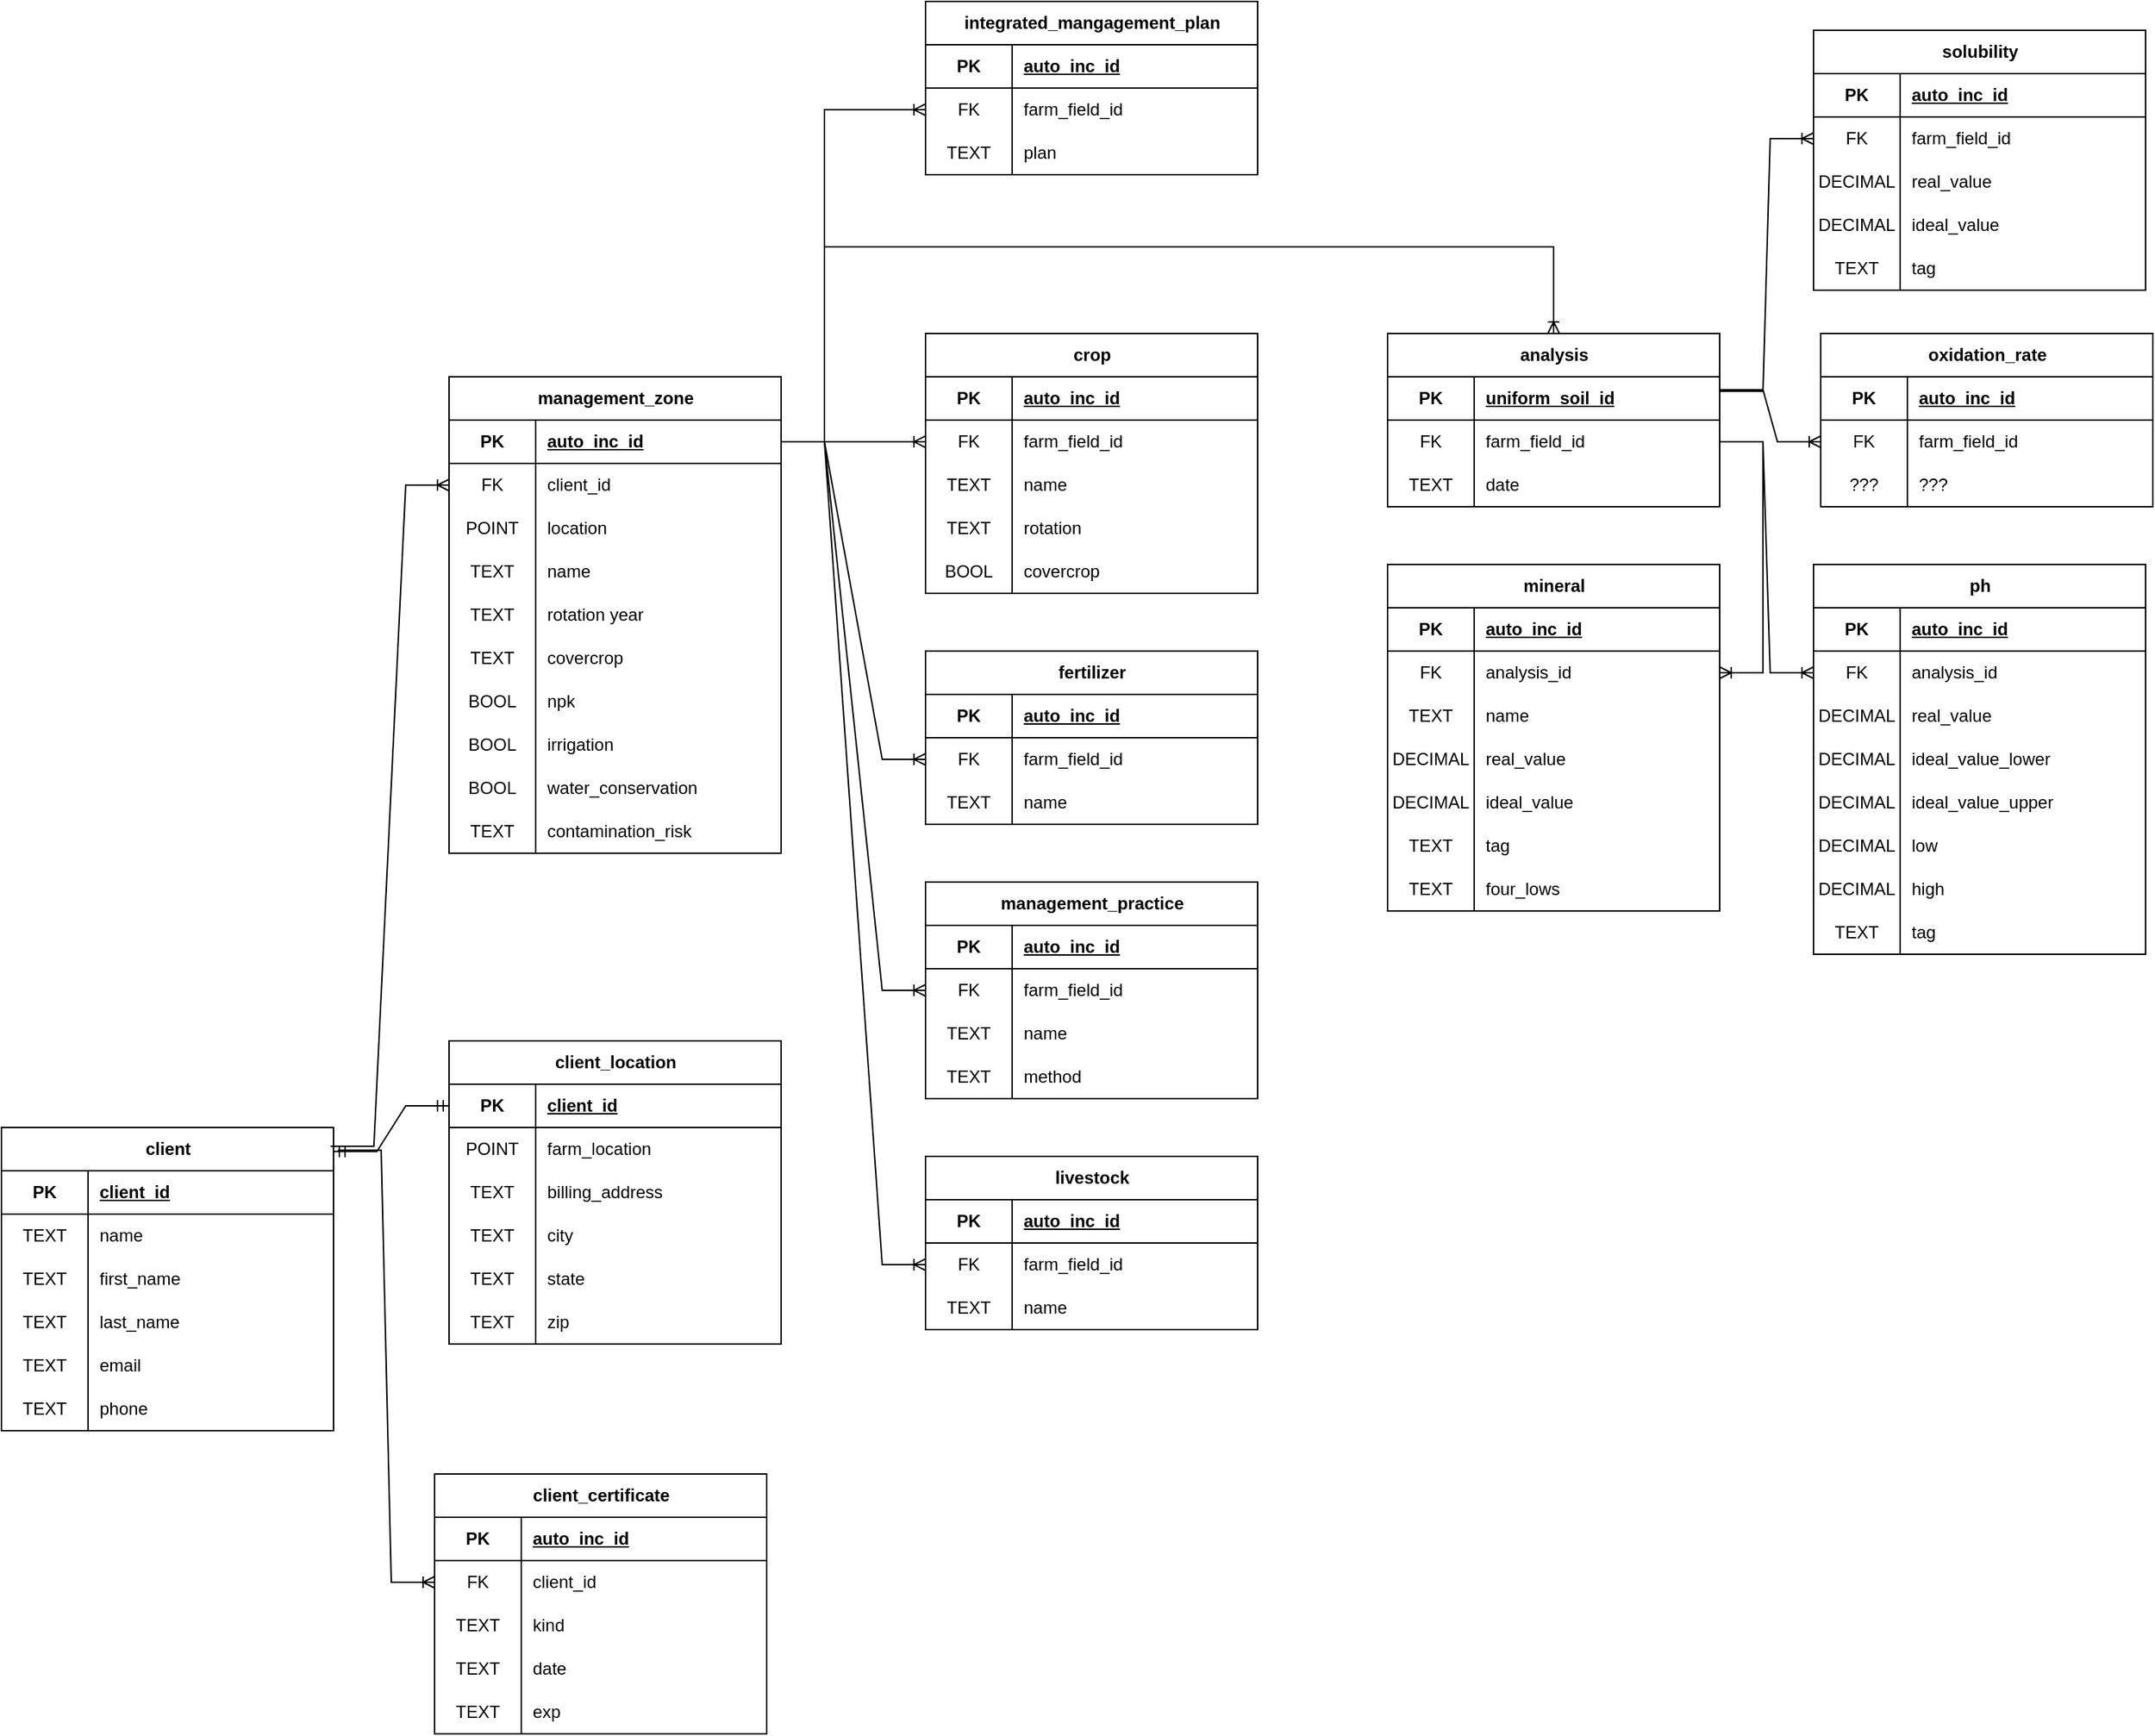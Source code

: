 <mxfile version="28.1.2">
  <diagram name="Page-1" id="g5I1WI6cauZtKG3a9vCZ">
    <mxGraphModel dx="1275" dy="2033" grid="1" gridSize="10" guides="1" tooltips="1" connect="1" arrows="1" fold="1" page="1" pageScale="1" pageWidth="850" pageHeight="1100" math="0" shadow="0">
      <root>
        <mxCell id="0" />
        <mxCell id="1" parent="0" />
        <mxCell id="ep0V2J5eeQuFn0R-BPp5-1" value="client" style="shape=table;startSize=30;container=1;collapsible=1;childLayout=tableLayout;fixedRows=1;rowLines=0;fontStyle=1;align=center;resizeLast=1;html=1;" parent="1" vertex="1">
          <mxGeometry x="20" y="20" width="230" height="210" as="geometry" />
        </mxCell>
        <mxCell id="ep0V2J5eeQuFn0R-BPp5-2" value="" style="shape=tableRow;horizontal=0;startSize=0;swimlaneHead=0;swimlaneBody=0;fillColor=none;collapsible=0;dropTarget=0;points=[[0,0.5],[1,0.5]];portConstraint=eastwest;top=0;left=0;right=0;bottom=1;" parent="ep0V2J5eeQuFn0R-BPp5-1" vertex="1">
          <mxGeometry y="30" width="230" height="30" as="geometry" />
        </mxCell>
        <mxCell id="ep0V2J5eeQuFn0R-BPp5-3" value="PK" style="shape=partialRectangle;connectable=0;fillColor=none;top=0;left=0;bottom=0;right=0;fontStyle=1;overflow=hidden;whiteSpace=wrap;html=1;" parent="ep0V2J5eeQuFn0R-BPp5-2" vertex="1">
          <mxGeometry width="60" height="30" as="geometry">
            <mxRectangle width="60" height="30" as="alternateBounds" />
          </mxGeometry>
        </mxCell>
        <mxCell id="ep0V2J5eeQuFn0R-BPp5-4" value="client_id" style="shape=partialRectangle;connectable=0;fillColor=none;top=0;left=0;bottom=0;right=0;align=left;spacingLeft=6;fontStyle=5;overflow=hidden;whiteSpace=wrap;html=1;" parent="ep0V2J5eeQuFn0R-BPp5-2" vertex="1">
          <mxGeometry x="60" width="170" height="30" as="geometry">
            <mxRectangle width="170" height="30" as="alternateBounds" />
          </mxGeometry>
        </mxCell>
        <mxCell id="ep0V2J5eeQuFn0R-BPp5-8" value="" style="shape=tableRow;horizontal=0;startSize=0;swimlaneHead=0;swimlaneBody=0;fillColor=none;collapsible=0;dropTarget=0;points=[[0,0.5],[1,0.5]];portConstraint=eastwest;top=0;left=0;right=0;bottom=0;" parent="ep0V2J5eeQuFn0R-BPp5-1" vertex="1">
          <mxGeometry y="60" width="230" height="30" as="geometry" />
        </mxCell>
        <mxCell id="ep0V2J5eeQuFn0R-BPp5-9" value="TEXT" style="shape=partialRectangle;connectable=0;fillColor=none;top=0;left=0;bottom=0;right=0;editable=1;overflow=hidden;whiteSpace=wrap;html=1;" parent="ep0V2J5eeQuFn0R-BPp5-8" vertex="1">
          <mxGeometry width="60" height="30" as="geometry">
            <mxRectangle width="60" height="30" as="alternateBounds" />
          </mxGeometry>
        </mxCell>
        <mxCell id="ep0V2J5eeQuFn0R-BPp5-10" value="name" style="shape=partialRectangle;connectable=0;fillColor=none;top=0;left=0;bottom=0;right=0;align=left;spacingLeft=6;overflow=hidden;whiteSpace=wrap;html=1;" parent="ep0V2J5eeQuFn0R-BPp5-8" vertex="1">
          <mxGeometry x="60" width="170" height="30" as="geometry">
            <mxRectangle width="170" height="30" as="alternateBounds" />
          </mxGeometry>
        </mxCell>
        <mxCell id="ep0V2J5eeQuFn0R-BPp5-11" value="" style="shape=tableRow;horizontal=0;startSize=0;swimlaneHead=0;swimlaneBody=0;fillColor=none;collapsible=0;dropTarget=0;points=[[0,0.5],[1,0.5]];portConstraint=eastwest;top=0;left=0;right=0;bottom=0;" parent="ep0V2J5eeQuFn0R-BPp5-1" vertex="1">
          <mxGeometry y="90" width="230" height="30" as="geometry" />
        </mxCell>
        <mxCell id="ep0V2J5eeQuFn0R-BPp5-12" value="TEXT" style="shape=partialRectangle;connectable=0;fillColor=none;top=0;left=0;bottom=0;right=0;editable=1;overflow=hidden;whiteSpace=wrap;html=1;" parent="ep0V2J5eeQuFn0R-BPp5-11" vertex="1">
          <mxGeometry width="60" height="30" as="geometry">
            <mxRectangle width="60" height="30" as="alternateBounds" />
          </mxGeometry>
        </mxCell>
        <mxCell id="ep0V2J5eeQuFn0R-BPp5-13" value="first_name" style="shape=partialRectangle;connectable=0;fillColor=none;top=0;left=0;bottom=0;right=0;align=left;spacingLeft=6;overflow=hidden;whiteSpace=wrap;html=1;" parent="ep0V2J5eeQuFn0R-BPp5-11" vertex="1">
          <mxGeometry x="60" width="170" height="30" as="geometry">
            <mxRectangle width="170" height="30" as="alternateBounds" />
          </mxGeometry>
        </mxCell>
        <mxCell id="ep0V2J5eeQuFn0R-BPp5-68" value="" style="shape=tableRow;horizontal=0;startSize=0;swimlaneHead=0;swimlaneBody=0;fillColor=none;collapsible=0;dropTarget=0;points=[[0,0.5],[1,0.5]];portConstraint=eastwest;top=0;left=0;right=0;bottom=0;" parent="ep0V2J5eeQuFn0R-BPp5-1" vertex="1">
          <mxGeometry y="120" width="230" height="30" as="geometry" />
        </mxCell>
        <mxCell id="ep0V2J5eeQuFn0R-BPp5-69" value="TEXT" style="shape=partialRectangle;connectable=0;fillColor=none;top=0;left=0;bottom=0;right=0;editable=1;overflow=hidden;whiteSpace=wrap;html=1;" parent="ep0V2J5eeQuFn0R-BPp5-68" vertex="1">
          <mxGeometry width="60" height="30" as="geometry">
            <mxRectangle width="60" height="30" as="alternateBounds" />
          </mxGeometry>
        </mxCell>
        <mxCell id="ep0V2J5eeQuFn0R-BPp5-70" value="last_name" style="shape=partialRectangle;connectable=0;fillColor=none;top=0;left=0;bottom=0;right=0;align=left;spacingLeft=6;overflow=hidden;whiteSpace=wrap;html=1;" parent="ep0V2J5eeQuFn0R-BPp5-68" vertex="1">
          <mxGeometry x="60" width="170" height="30" as="geometry">
            <mxRectangle width="170" height="30" as="alternateBounds" />
          </mxGeometry>
        </mxCell>
        <mxCell id="ep0V2J5eeQuFn0R-BPp5-71" value="" style="shape=tableRow;horizontal=0;startSize=0;swimlaneHead=0;swimlaneBody=0;fillColor=none;collapsible=0;dropTarget=0;points=[[0,0.5],[1,0.5]];portConstraint=eastwest;top=0;left=0;right=0;bottom=0;" parent="ep0V2J5eeQuFn0R-BPp5-1" vertex="1">
          <mxGeometry y="150" width="230" height="30" as="geometry" />
        </mxCell>
        <mxCell id="ep0V2J5eeQuFn0R-BPp5-72" value="TEXT" style="shape=partialRectangle;connectable=0;fillColor=none;top=0;left=0;bottom=0;right=0;editable=1;overflow=hidden;whiteSpace=wrap;html=1;" parent="ep0V2J5eeQuFn0R-BPp5-71" vertex="1">
          <mxGeometry width="60" height="30" as="geometry">
            <mxRectangle width="60" height="30" as="alternateBounds" />
          </mxGeometry>
        </mxCell>
        <mxCell id="ep0V2J5eeQuFn0R-BPp5-73" value="email" style="shape=partialRectangle;connectable=0;fillColor=none;top=0;left=0;bottom=0;right=0;align=left;spacingLeft=6;overflow=hidden;whiteSpace=wrap;html=1;" parent="ep0V2J5eeQuFn0R-BPp5-71" vertex="1">
          <mxGeometry x="60" width="170" height="30" as="geometry">
            <mxRectangle width="170" height="30" as="alternateBounds" />
          </mxGeometry>
        </mxCell>
        <mxCell id="ep0V2J5eeQuFn0R-BPp5-74" value="" style="shape=tableRow;horizontal=0;startSize=0;swimlaneHead=0;swimlaneBody=0;fillColor=none;collapsible=0;dropTarget=0;points=[[0,0.5],[1,0.5]];portConstraint=eastwest;top=0;left=0;right=0;bottom=0;" parent="ep0V2J5eeQuFn0R-BPp5-1" vertex="1">
          <mxGeometry y="180" width="230" height="30" as="geometry" />
        </mxCell>
        <mxCell id="ep0V2J5eeQuFn0R-BPp5-75" value="TEXT" style="shape=partialRectangle;connectable=0;fillColor=none;top=0;left=0;bottom=0;right=0;editable=1;overflow=hidden;whiteSpace=wrap;html=1;" parent="ep0V2J5eeQuFn0R-BPp5-74" vertex="1">
          <mxGeometry width="60" height="30" as="geometry">
            <mxRectangle width="60" height="30" as="alternateBounds" />
          </mxGeometry>
        </mxCell>
        <mxCell id="ep0V2J5eeQuFn0R-BPp5-76" value="phone" style="shape=partialRectangle;connectable=0;fillColor=none;top=0;left=0;bottom=0;right=0;align=left;spacingLeft=6;overflow=hidden;whiteSpace=wrap;html=1;" parent="ep0V2J5eeQuFn0R-BPp5-74" vertex="1">
          <mxGeometry x="60" width="170" height="30" as="geometry">
            <mxRectangle width="170" height="30" as="alternateBounds" />
          </mxGeometry>
        </mxCell>
        <mxCell id="ep0V2J5eeQuFn0R-BPp5-14" value="client_location" style="shape=table;startSize=30;container=1;collapsible=1;childLayout=tableLayout;fixedRows=1;rowLines=0;fontStyle=1;align=center;resizeLast=1;html=1;" parent="1" vertex="1">
          <mxGeometry x="330" y="-40" width="230" height="210" as="geometry" />
        </mxCell>
        <mxCell id="ep0V2J5eeQuFn0R-BPp5-15" value="" style="shape=tableRow;horizontal=0;startSize=0;swimlaneHead=0;swimlaneBody=0;fillColor=none;collapsible=0;dropTarget=0;points=[[0,0.5],[1,0.5]];portConstraint=eastwest;top=0;left=0;right=0;bottom=1;" parent="ep0V2J5eeQuFn0R-BPp5-14" vertex="1">
          <mxGeometry y="30" width="230" height="30" as="geometry" />
        </mxCell>
        <mxCell id="ep0V2J5eeQuFn0R-BPp5-16" value="PK" style="shape=partialRectangle;connectable=0;fillColor=none;top=0;left=0;bottom=0;right=0;fontStyle=1;overflow=hidden;whiteSpace=wrap;html=1;" parent="ep0V2J5eeQuFn0R-BPp5-15" vertex="1">
          <mxGeometry width="60" height="30" as="geometry">
            <mxRectangle width="60" height="30" as="alternateBounds" />
          </mxGeometry>
        </mxCell>
        <mxCell id="ep0V2J5eeQuFn0R-BPp5-17" value="client_id" style="shape=partialRectangle;connectable=0;fillColor=none;top=0;left=0;bottom=0;right=0;align=left;spacingLeft=6;fontStyle=5;overflow=hidden;whiteSpace=wrap;html=1;" parent="ep0V2J5eeQuFn0R-BPp5-15" vertex="1">
          <mxGeometry x="60" width="170" height="30" as="geometry">
            <mxRectangle width="170" height="30" as="alternateBounds" />
          </mxGeometry>
        </mxCell>
        <mxCell id="ep0V2J5eeQuFn0R-BPp5-18" value="" style="shape=tableRow;horizontal=0;startSize=0;swimlaneHead=0;swimlaneBody=0;fillColor=none;collapsible=0;dropTarget=0;points=[[0,0.5],[1,0.5]];portConstraint=eastwest;top=0;left=0;right=0;bottom=0;" parent="ep0V2J5eeQuFn0R-BPp5-14" vertex="1">
          <mxGeometry y="60" width="230" height="30" as="geometry" />
        </mxCell>
        <mxCell id="ep0V2J5eeQuFn0R-BPp5-19" value="POINT" style="shape=partialRectangle;connectable=0;fillColor=none;top=0;left=0;bottom=0;right=0;editable=1;overflow=hidden;whiteSpace=wrap;html=1;" parent="ep0V2J5eeQuFn0R-BPp5-18" vertex="1">
          <mxGeometry width="60" height="30" as="geometry">
            <mxRectangle width="60" height="30" as="alternateBounds" />
          </mxGeometry>
        </mxCell>
        <mxCell id="ep0V2J5eeQuFn0R-BPp5-20" value="farm_location" style="shape=partialRectangle;connectable=0;fillColor=none;top=0;left=0;bottom=0;right=0;align=left;spacingLeft=6;overflow=hidden;whiteSpace=wrap;html=1;" parent="ep0V2J5eeQuFn0R-BPp5-18" vertex="1">
          <mxGeometry x="60" width="170" height="30" as="geometry">
            <mxRectangle width="170" height="30" as="alternateBounds" />
          </mxGeometry>
        </mxCell>
        <mxCell id="ep0V2J5eeQuFn0R-BPp5-21" value="" style="shape=tableRow;horizontal=0;startSize=0;swimlaneHead=0;swimlaneBody=0;fillColor=none;collapsible=0;dropTarget=0;points=[[0,0.5],[1,0.5]];portConstraint=eastwest;top=0;left=0;right=0;bottom=0;" parent="ep0V2J5eeQuFn0R-BPp5-14" vertex="1">
          <mxGeometry y="90" width="230" height="30" as="geometry" />
        </mxCell>
        <mxCell id="ep0V2J5eeQuFn0R-BPp5-22" value="TEXT" style="shape=partialRectangle;connectable=0;fillColor=none;top=0;left=0;bottom=0;right=0;editable=1;overflow=hidden;whiteSpace=wrap;html=1;" parent="ep0V2J5eeQuFn0R-BPp5-21" vertex="1">
          <mxGeometry width="60" height="30" as="geometry">
            <mxRectangle width="60" height="30" as="alternateBounds" />
          </mxGeometry>
        </mxCell>
        <mxCell id="ep0V2J5eeQuFn0R-BPp5-23" value="billing_address" style="shape=partialRectangle;connectable=0;fillColor=none;top=0;left=0;bottom=0;right=0;align=left;spacingLeft=6;overflow=hidden;whiteSpace=wrap;html=1;" parent="ep0V2J5eeQuFn0R-BPp5-21" vertex="1">
          <mxGeometry x="60" width="170" height="30" as="geometry">
            <mxRectangle width="170" height="30" as="alternateBounds" />
          </mxGeometry>
        </mxCell>
        <mxCell id="ep0V2J5eeQuFn0R-BPp5-24" value="" style="shape=tableRow;horizontal=0;startSize=0;swimlaneHead=0;swimlaneBody=0;fillColor=none;collapsible=0;dropTarget=0;points=[[0,0.5],[1,0.5]];portConstraint=eastwest;top=0;left=0;right=0;bottom=0;" parent="ep0V2J5eeQuFn0R-BPp5-14" vertex="1">
          <mxGeometry y="120" width="230" height="30" as="geometry" />
        </mxCell>
        <mxCell id="ep0V2J5eeQuFn0R-BPp5-25" value="TEXT" style="shape=partialRectangle;connectable=0;fillColor=none;top=0;left=0;bottom=0;right=0;editable=1;overflow=hidden;whiteSpace=wrap;html=1;" parent="ep0V2J5eeQuFn0R-BPp5-24" vertex="1">
          <mxGeometry width="60" height="30" as="geometry">
            <mxRectangle width="60" height="30" as="alternateBounds" />
          </mxGeometry>
        </mxCell>
        <mxCell id="ep0V2J5eeQuFn0R-BPp5-26" value="city" style="shape=partialRectangle;connectable=0;fillColor=none;top=0;left=0;bottom=0;right=0;align=left;spacingLeft=6;overflow=hidden;whiteSpace=wrap;html=1;" parent="ep0V2J5eeQuFn0R-BPp5-24" vertex="1">
          <mxGeometry x="60" width="170" height="30" as="geometry">
            <mxRectangle width="170" height="30" as="alternateBounds" />
          </mxGeometry>
        </mxCell>
        <mxCell id="ep0V2J5eeQuFn0R-BPp5-77" value="" style="shape=tableRow;horizontal=0;startSize=0;swimlaneHead=0;swimlaneBody=0;fillColor=none;collapsible=0;dropTarget=0;points=[[0,0.5],[1,0.5]];portConstraint=eastwest;top=0;left=0;right=0;bottom=0;" parent="ep0V2J5eeQuFn0R-BPp5-14" vertex="1">
          <mxGeometry y="150" width="230" height="30" as="geometry" />
        </mxCell>
        <mxCell id="ep0V2J5eeQuFn0R-BPp5-78" value="TEXT" style="shape=partialRectangle;connectable=0;fillColor=none;top=0;left=0;bottom=0;right=0;editable=1;overflow=hidden;whiteSpace=wrap;html=1;" parent="ep0V2J5eeQuFn0R-BPp5-77" vertex="1">
          <mxGeometry width="60" height="30" as="geometry">
            <mxRectangle width="60" height="30" as="alternateBounds" />
          </mxGeometry>
        </mxCell>
        <mxCell id="ep0V2J5eeQuFn0R-BPp5-79" value="state" style="shape=partialRectangle;connectable=0;fillColor=none;top=0;left=0;bottom=0;right=0;align=left;spacingLeft=6;overflow=hidden;whiteSpace=wrap;html=1;" parent="ep0V2J5eeQuFn0R-BPp5-77" vertex="1">
          <mxGeometry x="60" width="170" height="30" as="geometry">
            <mxRectangle width="170" height="30" as="alternateBounds" />
          </mxGeometry>
        </mxCell>
        <mxCell id="ep0V2J5eeQuFn0R-BPp5-80" value="" style="shape=tableRow;horizontal=0;startSize=0;swimlaneHead=0;swimlaneBody=0;fillColor=none;collapsible=0;dropTarget=0;points=[[0,0.5],[1,0.5]];portConstraint=eastwest;top=0;left=0;right=0;bottom=0;" parent="ep0V2J5eeQuFn0R-BPp5-14" vertex="1">
          <mxGeometry y="180" width="230" height="30" as="geometry" />
        </mxCell>
        <mxCell id="ep0V2J5eeQuFn0R-BPp5-81" value="TEXT" style="shape=partialRectangle;connectable=0;fillColor=none;top=0;left=0;bottom=0;right=0;editable=1;overflow=hidden;whiteSpace=wrap;html=1;" parent="ep0V2J5eeQuFn0R-BPp5-80" vertex="1">
          <mxGeometry width="60" height="30" as="geometry">
            <mxRectangle width="60" height="30" as="alternateBounds" />
          </mxGeometry>
        </mxCell>
        <mxCell id="ep0V2J5eeQuFn0R-BPp5-82" value="zip" style="shape=partialRectangle;connectable=0;fillColor=none;top=0;left=0;bottom=0;right=0;align=left;spacingLeft=6;overflow=hidden;whiteSpace=wrap;html=1;" parent="ep0V2J5eeQuFn0R-BPp5-80" vertex="1">
          <mxGeometry x="60" width="170" height="30" as="geometry">
            <mxRectangle width="170" height="30" as="alternateBounds" />
          </mxGeometry>
        </mxCell>
        <mxCell id="ep0V2J5eeQuFn0R-BPp5-83" value="client_certificate" style="shape=table;startSize=30;container=1;collapsible=1;childLayout=tableLayout;fixedRows=1;rowLines=0;fontStyle=1;align=center;resizeLast=1;html=1;" parent="1" vertex="1">
          <mxGeometry x="320" y="260" width="230" height="180" as="geometry" />
        </mxCell>
        <mxCell id="ep0V2J5eeQuFn0R-BPp5-84" value="" style="shape=tableRow;horizontal=0;startSize=0;swimlaneHead=0;swimlaneBody=0;fillColor=none;collapsible=0;dropTarget=0;points=[[0,0.5],[1,0.5]];portConstraint=eastwest;top=0;left=0;right=0;bottom=1;" parent="ep0V2J5eeQuFn0R-BPp5-83" vertex="1">
          <mxGeometry y="30" width="230" height="30" as="geometry" />
        </mxCell>
        <mxCell id="ep0V2J5eeQuFn0R-BPp5-85" value="PK" style="shape=partialRectangle;connectable=0;fillColor=none;top=0;left=0;bottom=0;right=0;fontStyle=1;overflow=hidden;whiteSpace=wrap;html=1;" parent="ep0V2J5eeQuFn0R-BPp5-84" vertex="1">
          <mxGeometry width="60" height="30" as="geometry">
            <mxRectangle width="60" height="30" as="alternateBounds" />
          </mxGeometry>
        </mxCell>
        <mxCell id="ep0V2J5eeQuFn0R-BPp5-86" value="auto_inc_id" style="shape=partialRectangle;connectable=0;fillColor=none;top=0;left=0;bottom=0;right=0;align=left;spacingLeft=6;fontStyle=5;overflow=hidden;whiteSpace=wrap;html=1;" parent="ep0V2J5eeQuFn0R-BPp5-84" vertex="1">
          <mxGeometry x="60" width="170" height="30" as="geometry">
            <mxRectangle width="170" height="30" as="alternateBounds" />
          </mxGeometry>
        </mxCell>
        <mxCell id="ep0V2J5eeQuFn0R-BPp5-87" value="" style="shape=tableRow;horizontal=0;startSize=0;swimlaneHead=0;swimlaneBody=0;fillColor=none;collapsible=0;dropTarget=0;points=[[0,0.5],[1,0.5]];portConstraint=eastwest;top=0;left=0;right=0;bottom=0;" parent="ep0V2J5eeQuFn0R-BPp5-83" vertex="1">
          <mxGeometry y="60" width="230" height="30" as="geometry" />
        </mxCell>
        <mxCell id="ep0V2J5eeQuFn0R-BPp5-88" value="FK" style="shape=partialRectangle;connectable=0;fillColor=none;top=0;left=0;bottom=0;right=0;editable=1;overflow=hidden;whiteSpace=wrap;html=1;" parent="ep0V2J5eeQuFn0R-BPp5-87" vertex="1">
          <mxGeometry width="60" height="30" as="geometry">
            <mxRectangle width="60" height="30" as="alternateBounds" />
          </mxGeometry>
        </mxCell>
        <mxCell id="ep0V2J5eeQuFn0R-BPp5-89" value="client_id" style="shape=partialRectangle;connectable=0;fillColor=none;top=0;left=0;bottom=0;right=0;align=left;spacingLeft=6;overflow=hidden;whiteSpace=wrap;html=1;" parent="ep0V2J5eeQuFn0R-BPp5-87" vertex="1">
          <mxGeometry x="60" width="170" height="30" as="geometry">
            <mxRectangle width="170" height="30" as="alternateBounds" />
          </mxGeometry>
        </mxCell>
        <mxCell id="ep0V2J5eeQuFn0R-BPp5-90" value="" style="shape=tableRow;horizontal=0;startSize=0;swimlaneHead=0;swimlaneBody=0;fillColor=none;collapsible=0;dropTarget=0;points=[[0,0.5],[1,0.5]];portConstraint=eastwest;top=0;left=0;right=0;bottom=0;" parent="ep0V2J5eeQuFn0R-BPp5-83" vertex="1">
          <mxGeometry y="90" width="230" height="30" as="geometry" />
        </mxCell>
        <mxCell id="ep0V2J5eeQuFn0R-BPp5-91" value="TEXT" style="shape=partialRectangle;connectable=0;fillColor=none;top=0;left=0;bottom=0;right=0;editable=1;overflow=hidden;whiteSpace=wrap;html=1;" parent="ep0V2J5eeQuFn0R-BPp5-90" vertex="1">
          <mxGeometry width="60" height="30" as="geometry">
            <mxRectangle width="60" height="30" as="alternateBounds" />
          </mxGeometry>
        </mxCell>
        <mxCell id="ep0V2J5eeQuFn0R-BPp5-92" value="kind" style="shape=partialRectangle;connectable=0;fillColor=none;top=0;left=0;bottom=0;right=0;align=left;spacingLeft=6;overflow=hidden;whiteSpace=wrap;html=1;" parent="ep0V2J5eeQuFn0R-BPp5-90" vertex="1">
          <mxGeometry x="60" width="170" height="30" as="geometry">
            <mxRectangle width="170" height="30" as="alternateBounds" />
          </mxGeometry>
        </mxCell>
        <mxCell id="ep0V2J5eeQuFn0R-BPp5-93" value="" style="shape=tableRow;horizontal=0;startSize=0;swimlaneHead=0;swimlaneBody=0;fillColor=none;collapsible=0;dropTarget=0;points=[[0,0.5],[1,0.5]];portConstraint=eastwest;top=0;left=0;right=0;bottom=0;" parent="ep0V2J5eeQuFn0R-BPp5-83" vertex="1">
          <mxGeometry y="120" width="230" height="30" as="geometry" />
        </mxCell>
        <mxCell id="ep0V2J5eeQuFn0R-BPp5-94" value="TEXT" style="shape=partialRectangle;connectable=0;fillColor=none;top=0;left=0;bottom=0;right=0;editable=1;overflow=hidden;whiteSpace=wrap;html=1;" parent="ep0V2J5eeQuFn0R-BPp5-93" vertex="1">
          <mxGeometry width="60" height="30" as="geometry">
            <mxRectangle width="60" height="30" as="alternateBounds" />
          </mxGeometry>
        </mxCell>
        <mxCell id="ep0V2J5eeQuFn0R-BPp5-95" value="date" style="shape=partialRectangle;connectable=0;fillColor=none;top=0;left=0;bottom=0;right=0;align=left;spacingLeft=6;overflow=hidden;whiteSpace=wrap;html=1;" parent="ep0V2J5eeQuFn0R-BPp5-93" vertex="1">
          <mxGeometry x="60" width="170" height="30" as="geometry">
            <mxRectangle width="170" height="30" as="alternateBounds" />
          </mxGeometry>
        </mxCell>
        <mxCell id="ep0V2J5eeQuFn0R-BPp5-96" value="" style="shape=tableRow;horizontal=0;startSize=0;swimlaneHead=0;swimlaneBody=0;fillColor=none;collapsible=0;dropTarget=0;points=[[0,0.5],[1,0.5]];portConstraint=eastwest;top=0;left=0;right=0;bottom=0;" parent="ep0V2J5eeQuFn0R-BPp5-83" vertex="1">
          <mxGeometry y="150" width="230" height="30" as="geometry" />
        </mxCell>
        <mxCell id="ep0V2J5eeQuFn0R-BPp5-97" value="TEXT" style="shape=partialRectangle;connectable=0;fillColor=none;top=0;left=0;bottom=0;right=0;editable=1;overflow=hidden;whiteSpace=wrap;html=1;" parent="ep0V2J5eeQuFn0R-BPp5-96" vertex="1">
          <mxGeometry width="60" height="30" as="geometry">
            <mxRectangle width="60" height="30" as="alternateBounds" />
          </mxGeometry>
        </mxCell>
        <mxCell id="ep0V2J5eeQuFn0R-BPp5-98" value="exp" style="shape=partialRectangle;connectable=0;fillColor=none;top=0;left=0;bottom=0;right=0;align=left;spacingLeft=6;overflow=hidden;whiteSpace=wrap;html=1;" parent="ep0V2J5eeQuFn0R-BPp5-96" vertex="1">
          <mxGeometry x="60" width="170" height="30" as="geometry">
            <mxRectangle width="170" height="30" as="alternateBounds" />
          </mxGeometry>
        </mxCell>
        <mxCell id="ep0V2J5eeQuFn0R-BPp5-102" value="" style="edgeStyle=entityRelationEdgeStyle;fontSize=12;html=1;endArrow=ERoneToMany;rounded=0;exitX=1.013;exitY=0.075;exitDx=0;exitDy=0;exitPerimeter=0;entryX=0;entryY=0.5;entryDx=0;entryDy=0;" parent="1" source="ep0V2J5eeQuFn0R-BPp5-1" target="ep0V2J5eeQuFn0R-BPp5-87" edge="1">
          <mxGeometry width="100" height="100" relative="1" as="geometry">
            <mxPoint x="380" y="380" as="sourcePoint" />
            <mxPoint x="480" y="280" as="targetPoint" />
          </mxGeometry>
        </mxCell>
        <mxCell id="ep0V2J5eeQuFn0R-BPp5-103" value="" style="edgeStyle=entityRelationEdgeStyle;fontSize=12;html=1;endArrow=ERmandOne;startArrow=ERmandOne;rounded=0;exitX=1;exitY=0.079;exitDx=0;exitDy=0;exitPerimeter=0;" parent="1" source="ep0V2J5eeQuFn0R-BPp5-1" target="ep0V2J5eeQuFn0R-BPp5-15" edge="1">
          <mxGeometry width="100" height="100" relative="1" as="geometry">
            <mxPoint x="380" y="380" as="sourcePoint" />
            <mxPoint x="480" y="280" as="targetPoint" />
          </mxGeometry>
        </mxCell>
        <mxCell id="ep0V2J5eeQuFn0R-BPp5-104" value="management_zone" style="shape=table;startSize=30;container=1;collapsible=1;childLayout=tableLayout;fixedRows=1;rowLines=0;fontStyle=1;align=center;resizeLast=1;html=1;" parent="1" vertex="1">
          <mxGeometry x="330" y="-500" width="230" height="330" as="geometry" />
        </mxCell>
        <mxCell id="ep0V2J5eeQuFn0R-BPp5-105" value="" style="shape=tableRow;horizontal=0;startSize=0;swimlaneHead=0;swimlaneBody=0;fillColor=none;collapsible=0;dropTarget=0;points=[[0,0.5],[1,0.5]];portConstraint=eastwest;top=0;left=0;right=0;bottom=1;" parent="ep0V2J5eeQuFn0R-BPp5-104" vertex="1">
          <mxGeometry y="30" width="230" height="30" as="geometry" />
        </mxCell>
        <mxCell id="ep0V2J5eeQuFn0R-BPp5-106" value="PK" style="shape=partialRectangle;connectable=0;fillColor=none;top=0;left=0;bottom=0;right=0;fontStyle=1;overflow=hidden;whiteSpace=wrap;html=1;" parent="ep0V2J5eeQuFn0R-BPp5-105" vertex="1">
          <mxGeometry width="60" height="30" as="geometry">
            <mxRectangle width="60" height="30" as="alternateBounds" />
          </mxGeometry>
        </mxCell>
        <mxCell id="ep0V2J5eeQuFn0R-BPp5-107" value="auto_inc_id" style="shape=partialRectangle;connectable=0;fillColor=none;top=0;left=0;bottom=0;right=0;align=left;spacingLeft=6;fontStyle=5;overflow=hidden;whiteSpace=wrap;html=1;" parent="ep0V2J5eeQuFn0R-BPp5-105" vertex="1">
          <mxGeometry x="60" width="170" height="30" as="geometry">
            <mxRectangle width="170" height="30" as="alternateBounds" />
          </mxGeometry>
        </mxCell>
        <mxCell id="ep0V2J5eeQuFn0R-BPp5-142" value="" style="shape=tableRow;horizontal=0;startSize=0;swimlaneHead=0;swimlaneBody=0;fillColor=none;collapsible=0;dropTarget=0;points=[[0,0.5],[1,0.5]];portConstraint=eastwest;top=0;left=0;right=0;bottom=0;" parent="ep0V2J5eeQuFn0R-BPp5-104" vertex="1">
          <mxGeometry y="60" width="230" height="30" as="geometry" />
        </mxCell>
        <mxCell id="ep0V2J5eeQuFn0R-BPp5-143" value="FK" style="shape=partialRectangle;connectable=0;fillColor=none;top=0;left=0;bottom=0;right=0;editable=1;overflow=hidden;whiteSpace=wrap;html=1;" parent="ep0V2J5eeQuFn0R-BPp5-142" vertex="1">
          <mxGeometry width="60" height="30" as="geometry">
            <mxRectangle width="60" height="30" as="alternateBounds" />
          </mxGeometry>
        </mxCell>
        <mxCell id="ep0V2J5eeQuFn0R-BPp5-144" value="client_id" style="shape=partialRectangle;connectable=0;fillColor=none;top=0;left=0;bottom=0;right=0;align=left;spacingLeft=6;overflow=hidden;whiteSpace=wrap;html=1;" parent="ep0V2J5eeQuFn0R-BPp5-142" vertex="1">
          <mxGeometry x="60" width="170" height="30" as="geometry">
            <mxRectangle width="170" height="30" as="alternateBounds" />
          </mxGeometry>
        </mxCell>
        <mxCell id="ep0V2J5eeQuFn0R-BPp5-108" value="" style="shape=tableRow;horizontal=0;startSize=0;swimlaneHead=0;swimlaneBody=0;fillColor=none;collapsible=0;dropTarget=0;points=[[0,0.5],[1,0.5]];portConstraint=eastwest;top=0;left=0;right=0;bottom=0;" parent="ep0V2J5eeQuFn0R-BPp5-104" vertex="1">
          <mxGeometry y="90" width="230" height="30" as="geometry" />
        </mxCell>
        <mxCell id="ep0V2J5eeQuFn0R-BPp5-109" value="POINT" style="shape=partialRectangle;connectable=0;fillColor=none;top=0;left=0;bottom=0;right=0;editable=1;overflow=hidden;whiteSpace=wrap;html=1;" parent="ep0V2J5eeQuFn0R-BPp5-108" vertex="1">
          <mxGeometry width="60" height="30" as="geometry">
            <mxRectangle width="60" height="30" as="alternateBounds" />
          </mxGeometry>
        </mxCell>
        <mxCell id="ep0V2J5eeQuFn0R-BPp5-110" value="location" style="shape=partialRectangle;connectable=0;fillColor=none;top=0;left=0;bottom=0;right=0;align=left;spacingLeft=6;overflow=hidden;whiteSpace=wrap;html=1;" parent="ep0V2J5eeQuFn0R-BPp5-108" vertex="1">
          <mxGeometry x="60" width="170" height="30" as="geometry">
            <mxRectangle width="170" height="30" as="alternateBounds" />
          </mxGeometry>
        </mxCell>
        <mxCell id="ep0V2J5eeQuFn0R-BPp5-111" value="" style="shape=tableRow;horizontal=0;startSize=0;swimlaneHead=0;swimlaneBody=0;fillColor=none;collapsible=0;dropTarget=0;points=[[0,0.5],[1,0.5]];portConstraint=eastwest;top=0;left=0;right=0;bottom=0;" parent="ep0V2J5eeQuFn0R-BPp5-104" vertex="1">
          <mxGeometry y="120" width="230" height="30" as="geometry" />
        </mxCell>
        <mxCell id="ep0V2J5eeQuFn0R-BPp5-112" value="TEXT" style="shape=partialRectangle;connectable=0;fillColor=none;top=0;left=0;bottom=0;right=0;editable=1;overflow=hidden;whiteSpace=wrap;html=1;" parent="ep0V2J5eeQuFn0R-BPp5-111" vertex="1">
          <mxGeometry width="60" height="30" as="geometry">
            <mxRectangle width="60" height="30" as="alternateBounds" />
          </mxGeometry>
        </mxCell>
        <mxCell id="ep0V2J5eeQuFn0R-BPp5-113" value="name" style="shape=partialRectangle;connectable=0;fillColor=none;top=0;left=0;bottom=0;right=0;align=left;spacingLeft=6;overflow=hidden;whiteSpace=wrap;html=1;" parent="ep0V2J5eeQuFn0R-BPp5-111" vertex="1">
          <mxGeometry x="60" width="170" height="30" as="geometry">
            <mxRectangle width="170" height="30" as="alternateBounds" />
          </mxGeometry>
        </mxCell>
        <mxCell id="ep0V2J5eeQuFn0R-BPp5-114" value="" style="shape=tableRow;horizontal=0;startSize=0;swimlaneHead=0;swimlaneBody=0;fillColor=none;collapsible=0;dropTarget=0;points=[[0,0.5],[1,0.5]];portConstraint=eastwest;top=0;left=0;right=0;bottom=0;" parent="ep0V2J5eeQuFn0R-BPp5-104" vertex="1">
          <mxGeometry y="150" width="230" height="30" as="geometry" />
        </mxCell>
        <mxCell id="ep0V2J5eeQuFn0R-BPp5-115" value="TEXT" style="shape=partialRectangle;connectable=0;fillColor=none;top=0;left=0;bottom=0;right=0;editable=1;overflow=hidden;whiteSpace=wrap;html=1;" parent="ep0V2J5eeQuFn0R-BPp5-114" vertex="1">
          <mxGeometry width="60" height="30" as="geometry">
            <mxRectangle width="60" height="30" as="alternateBounds" />
          </mxGeometry>
        </mxCell>
        <mxCell id="ep0V2J5eeQuFn0R-BPp5-116" value="rotation year" style="shape=partialRectangle;connectable=0;fillColor=none;top=0;left=0;bottom=0;right=0;align=left;spacingLeft=6;overflow=hidden;whiteSpace=wrap;html=1;" parent="ep0V2J5eeQuFn0R-BPp5-114" vertex="1">
          <mxGeometry x="60" width="170" height="30" as="geometry">
            <mxRectangle width="170" height="30" as="alternateBounds" />
          </mxGeometry>
        </mxCell>
        <mxCell id="ep0V2J5eeQuFn0R-BPp5-117" value="" style="shape=tableRow;horizontal=0;startSize=0;swimlaneHead=0;swimlaneBody=0;fillColor=none;collapsible=0;dropTarget=0;points=[[0,0.5],[1,0.5]];portConstraint=eastwest;top=0;left=0;right=0;bottom=0;" parent="ep0V2J5eeQuFn0R-BPp5-104" vertex="1">
          <mxGeometry y="180" width="230" height="30" as="geometry" />
        </mxCell>
        <mxCell id="ep0V2J5eeQuFn0R-BPp5-118" value="TEXT" style="shape=partialRectangle;connectable=0;fillColor=none;top=0;left=0;bottom=0;right=0;editable=1;overflow=hidden;whiteSpace=wrap;html=1;" parent="ep0V2J5eeQuFn0R-BPp5-117" vertex="1">
          <mxGeometry width="60" height="30" as="geometry">
            <mxRectangle width="60" height="30" as="alternateBounds" />
          </mxGeometry>
        </mxCell>
        <mxCell id="ep0V2J5eeQuFn0R-BPp5-119" value="covercrop" style="shape=partialRectangle;connectable=0;fillColor=none;top=0;left=0;bottom=0;right=0;align=left;spacingLeft=6;overflow=hidden;whiteSpace=wrap;html=1;" parent="ep0V2J5eeQuFn0R-BPp5-117" vertex="1">
          <mxGeometry x="60" width="170" height="30" as="geometry">
            <mxRectangle width="170" height="30" as="alternateBounds" />
          </mxGeometry>
        </mxCell>
        <mxCell id="ep0V2J5eeQuFn0R-BPp5-120" value="" style="shape=tableRow;horizontal=0;startSize=0;swimlaneHead=0;swimlaneBody=0;fillColor=none;collapsible=0;dropTarget=0;points=[[0,0.5],[1,0.5]];portConstraint=eastwest;top=0;left=0;right=0;bottom=0;" parent="ep0V2J5eeQuFn0R-BPp5-104" vertex="1">
          <mxGeometry y="210" width="230" height="30" as="geometry" />
        </mxCell>
        <mxCell id="ep0V2J5eeQuFn0R-BPp5-121" value="BOOL" style="shape=partialRectangle;connectable=0;fillColor=none;top=0;left=0;bottom=0;right=0;editable=1;overflow=hidden;whiteSpace=wrap;html=1;" parent="ep0V2J5eeQuFn0R-BPp5-120" vertex="1">
          <mxGeometry width="60" height="30" as="geometry">
            <mxRectangle width="60" height="30" as="alternateBounds" />
          </mxGeometry>
        </mxCell>
        <mxCell id="ep0V2J5eeQuFn0R-BPp5-122" value="npk" style="shape=partialRectangle;connectable=0;fillColor=none;top=0;left=0;bottom=0;right=0;align=left;spacingLeft=6;overflow=hidden;whiteSpace=wrap;html=1;" parent="ep0V2J5eeQuFn0R-BPp5-120" vertex="1">
          <mxGeometry x="60" width="170" height="30" as="geometry">
            <mxRectangle width="170" height="30" as="alternateBounds" />
          </mxGeometry>
        </mxCell>
        <mxCell id="ep0V2J5eeQuFn0R-BPp5-123" value="" style="shape=tableRow;horizontal=0;startSize=0;swimlaneHead=0;swimlaneBody=0;fillColor=none;collapsible=0;dropTarget=0;points=[[0,0.5],[1,0.5]];portConstraint=eastwest;top=0;left=0;right=0;bottom=0;" parent="ep0V2J5eeQuFn0R-BPp5-104" vertex="1">
          <mxGeometry y="240" width="230" height="30" as="geometry" />
        </mxCell>
        <mxCell id="ep0V2J5eeQuFn0R-BPp5-124" value="BOOL" style="shape=partialRectangle;connectable=0;fillColor=none;top=0;left=0;bottom=0;right=0;editable=1;overflow=hidden;whiteSpace=wrap;html=1;" parent="ep0V2J5eeQuFn0R-BPp5-123" vertex="1">
          <mxGeometry width="60" height="30" as="geometry">
            <mxRectangle width="60" height="30" as="alternateBounds" />
          </mxGeometry>
        </mxCell>
        <mxCell id="ep0V2J5eeQuFn0R-BPp5-125" value="irrigation" style="shape=partialRectangle;connectable=0;fillColor=none;top=0;left=0;bottom=0;right=0;align=left;spacingLeft=6;overflow=hidden;whiteSpace=wrap;html=1;" parent="ep0V2J5eeQuFn0R-BPp5-123" vertex="1">
          <mxGeometry x="60" width="170" height="30" as="geometry">
            <mxRectangle width="170" height="30" as="alternateBounds" />
          </mxGeometry>
        </mxCell>
        <mxCell id="ep0V2J5eeQuFn0R-BPp5-170" value="" style="shape=tableRow;horizontal=0;startSize=0;swimlaneHead=0;swimlaneBody=0;fillColor=none;collapsible=0;dropTarget=0;points=[[0,0.5],[1,0.5]];portConstraint=eastwest;top=0;left=0;right=0;bottom=0;" parent="ep0V2J5eeQuFn0R-BPp5-104" vertex="1">
          <mxGeometry y="270" width="230" height="30" as="geometry" />
        </mxCell>
        <mxCell id="ep0V2J5eeQuFn0R-BPp5-171" value="BOOL" style="shape=partialRectangle;connectable=0;fillColor=none;top=0;left=0;bottom=0;right=0;editable=1;overflow=hidden;whiteSpace=wrap;html=1;" parent="ep0V2J5eeQuFn0R-BPp5-170" vertex="1">
          <mxGeometry width="60" height="30" as="geometry">
            <mxRectangle width="60" height="30" as="alternateBounds" />
          </mxGeometry>
        </mxCell>
        <mxCell id="ep0V2J5eeQuFn0R-BPp5-172" value="water_conservation" style="shape=partialRectangle;connectable=0;fillColor=none;top=0;left=0;bottom=0;right=0;align=left;spacingLeft=6;overflow=hidden;whiteSpace=wrap;html=1;" parent="ep0V2J5eeQuFn0R-BPp5-170" vertex="1">
          <mxGeometry x="60" width="170" height="30" as="geometry">
            <mxRectangle width="170" height="30" as="alternateBounds" />
          </mxGeometry>
        </mxCell>
        <mxCell id="ep0V2J5eeQuFn0R-BPp5-173" value="" style="shape=tableRow;horizontal=0;startSize=0;swimlaneHead=0;swimlaneBody=0;fillColor=none;collapsible=0;dropTarget=0;points=[[0,0.5],[1,0.5]];portConstraint=eastwest;top=0;left=0;right=0;bottom=0;" parent="ep0V2J5eeQuFn0R-BPp5-104" vertex="1">
          <mxGeometry y="300" width="230" height="30" as="geometry" />
        </mxCell>
        <mxCell id="ep0V2J5eeQuFn0R-BPp5-174" value="TEXT" style="shape=partialRectangle;connectable=0;fillColor=none;top=0;left=0;bottom=0;right=0;editable=1;overflow=hidden;whiteSpace=wrap;html=1;" parent="ep0V2J5eeQuFn0R-BPp5-173" vertex="1">
          <mxGeometry width="60" height="30" as="geometry">
            <mxRectangle width="60" height="30" as="alternateBounds" />
          </mxGeometry>
        </mxCell>
        <mxCell id="ep0V2J5eeQuFn0R-BPp5-175" value="contamination_risk" style="shape=partialRectangle;connectable=0;fillColor=none;top=0;left=0;bottom=0;right=0;align=left;spacingLeft=6;overflow=hidden;whiteSpace=wrap;html=1;" parent="ep0V2J5eeQuFn0R-BPp5-173" vertex="1">
          <mxGeometry x="60" width="170" height="30" as="geometry">
            <mxRectangle width="170" height="30" as="alternateBounds" />
          </mxGeometry>
        </mxCell>
        <mxCell id="ep0V2J5eeQuFn0R-BPp5-126" value="crop" style="shape=table;startSize=30;container=1;collapsible=1;childLayout=tableLayout;fixedRows=1;rowLines=0;fontStyle=1;align=center;resizeLast=1;html=1;" parent="1" vertex="1">
          <mxGeometry x="660" y="-530" width="230" height="180" as="geometry" />
        </mxCell>
        <mxCell id="ep0V2J5eeQuFn0R-BPp5-127" value="" style="shape=tableRow;horizontal=0;startSize=0;swimlaneHead=0;swimlaneBody=0;fillColor=none;collapsible=0;dropTarget=0;points=[[0,0.5],[1,0.5]];portConstraint=eastwest;top=0;left=0;right=0;bottom=1;" parent="ep0V2J5eeQuFn0R-BPp5-126" vertex="1">
          <mxGeometry y="30" width="230" height="30" as="geometry" />
        </mxCell>
        <mxCell id="ep0V2J5eeQuFn0R-BPp5-128" value="PK" style="shape=partialRectangle;connectable=0;fillColor=none;top=0;left=0;bottom=0;right=0;fontStyle=1;overflow=hidden;whiteSpace=wrap;html=1;" parent="ep0V2J5eeQuFn0R-BPp5-127" vertex="1">
          <mxGeometry width="60" height="30" as="geometry">
            <mxRectangle width="60" height="30" as="alternateBounds" />
          </mxGeometry>
        </mxCell>
        <mxCell id="ep0V2J5eeQuFn0R-BPp5-129" value="auto_inc_id" style="shape=partialRectangle;connectable=0;fillColor=none;top=0;left=0;bottom=0;right=0;align=left;spacingLeft=6;fontStyle=5;overflow=hidden;whiteSpace=wrap;html=1;" parent="ep0V2J5eeQuFn0R-BPp5-127" vertex="1">
          <mxGeometry x="60" width="170" height="30" as="geometry">
            <mxRectangle width="170" height="30" as="alternateBounds" />
          </mxGeometry>
        </mxCell>
        <mxCell id="ep0V2J5eeQuFn0R-BPp5-130" value="" style="shape=tableRow;horizontal=0;startSize=0;swimlaneHead=0;swimlaneBody=0;fillColor=none;collapsible=0;dropTarget=0;points=[[0,0.5],[1,0.5]];portConstraint=eastwest;top=0;left=0;right=0;bottom=0;" parent="ep0V2J5eeQuFn0R-BPp5-126" vertex="1">
          <mxGeometry y="60" width="230" height="30" as="geometry" />
        </mxCell>
        <mxCell id="ep0V2J5eeQuFn0R-BPp5-131" value="FK" style="shape=partialRectangle;connectable=0;fillColor=none;top=0;left=0;bottom=0;right=0;editable=1;overflow=hidden;whiteSpace=wrap;html=1;" parent="ep0V2J5eeQuFn0R-BPp5-130" vertex="1">
          <mxGeometry width="60" height="30" as="geometry">
            <mxRectangle width="60" height="30" as="alternateBounds" />
          </mxGeometry>
        </mxCell>
        <mxCell id="ep0V2J5eeQuFn0R-BPp5-132" value="farm_field_id" style="shape=partialRectangle;connectable=0;fillColor=none;top=0;left=0;bottom=0;right=0;align=left;spacingLeft=6;overflow=hidden;whiteSpace=wrap;html=1;" parent="ep0V2J5eeQuFn0R-BPp5-130" vertex="1">
          <mxGeometry x="60" width="170" height="30" as="geometry">
            <mxRectangle width="170" height="30" as="alternateBounds" />
          </mxGeometry>
        </mxCell>
        <mxCell id="ep0V2J5eeQuFn0R-BPp5-133" value="" style="shape=tableRow;horizontal=0;startSize=0;swimlaneHead=0;swimlaneBody=0;fillColor=none;collapsible=0;dropTarget=0;points=[[0,0.5],[1,0.5]];portConstraint=eastwest;top=0;left=0;right=0;bottom=0;" parent="ep0V2J5eeQuFn0R-BPp5-126" vertex="1">
          <mxGeometry y="90" width="230" height="30" as="geometry" />
        </mxCell>
        <mxCell id="ep0V2J5eeQuFn0R-BPp5-134" value="TEXT" style="shape=partialRectangle;connectable=0;fillColor=none;top=0;left=0;bottom=0;right=0;editable=1;overflow=hidden;whiteSpace=wrap;html=1;" parent="ep0V2J5eeQuFn0R-BPp5-133" vertex="1">
          <mxGeometry width="60" height="30" as="geometry">
            <mxRectangle width="60" height="30" as="alternateBounds" />
          </mxGeometry>
        </mxCell>
        <mxCell id="ep0V2J5eeQuFn0R-BPp5-135" value="name" style="shape=partialRectangle;connectable=0;fillColor=none;top=0;left=0;bottom=0;right=0;align=left;spacingLeft=6;overflow=hidden;whiteSpace=wrap;html=1;" parent="ep0V2J5eeQuFn0R-BPp5-133" vertex="1">
          <mxGeometry x="60" width="170" height="30" as="geometry">
            <mxRectangle width="170" height="30" as="alternateBounds" />
          </mxGeometry>
        </mxCell>
        <mxCell id="ep0V2J5eeQuFn0R-BPp5-147" value="" style="shape=tableRow;horizontal=0;startSize=0;swimlaneHead=0;swimlaneBody=0;fillColor=none;collapsible=0;dropTarget=0;points=[[0,0.5],[1,0.5]];portConstraint=eastwest;top=0;left=0;right=0;bottom=0;" parent="ep0V2J5eeQuFn0R-BPp5-126" vertex="1">
          <mxGeometry y="120" width="230" height="30" as="geometry" />
        </mxCell>
        <mxCell id="ep0V2J5eeQuFn0R-BPp5-148" value="TEXT" style="shape=partialRectangle;connectable=0;fillColor=none;top=0;left=0;bottom=0;right=0;editable=1;overflow=hidden;whiteSpace=wrap;html=1;" parent="ep0V2J5eeQuFn0R-BPp5-147" vertex="1">
          <mxGeometry width="60" height="30" as="geometry">
            <mxRectangle width="60" height="30" as="alternateBounds" />
          </mxGeometry>
        </mxCell>
        <mxCell id="ep0V2J5eeQuFn0R-BPp5-149" value="rotation" style="shape=partialRectangle;connectable=0;fillColor=none;top=0;left=0;bottom=0;right=0;align=left;spacingLeft=6;overflow=hidden;whiteSpace=wrap;html=1;" parent="ep0V2J5eeQuFn0R-BPp5-147" vertex="1">
          <mxGeometry x="60" width="170" height="30" as="geometry">
            <mxRectangle width="170" height="30" as="alternateBounds" />
          </mxGeometry>
        </mxCell>
        <mxCell id="ep0V2J5eeQuFn0R-BPp5-150" value="" style="shape=tableRow;horizontal=0;startSize=0;swimlaneHead=0;swimlaneBody=0;fillColor=none;collapsible=0;dropTarget=0;points=[[0,0.5],[1,0.5]];portConstraint=eastwest;top=0;left=0;right=0;bottom=0;" parent="ep0V2J5eeQuFn0R-BPp5-126" vertex="1">
          <mxGeometry y="150" width="230" height="30" as="geometry" />
        </mxCell>
        <mxCell id="ep0V2J5eeQuFn0R-BPp5-151" value="BOOL" style="shape=partialRectangle;connectable=0;fillColor=none;top=0;left=0;bottom=0;right=0;editable=1;overflow=hidden;whiteSpace=wrap;html=1;" parent="ep0V2J5eeQuFn0R-BPp5-150" vertex="1">
          <mxGeometry width="60" height="30" as="geometry">
            <mxRectangle width="60" height="30" as="alternateBounds" />
          </mxGeometry>
        </mxCell>
        <mxCell id="ep0V2J5eeQuFn0R-BPp5-152" value="covercrop" style="shape=partialRectangle;connectable=0;fillColor=none;top=0;left=0;bottom=0;right=0;align=left;spacingLeft=6;overflow=hidden;whiteSpace=wrap;html=1;" parent="ep0V2J5eeQuFn0R-BPp5-150" vertex="1">
          <mxGeometry x="60" width="170" height="30" as="geometry">
            <mxRectangle width="170" height="30" as="alternateBounds" />
          </mxGeometry>
        </mxCell>
        <mxCell id="ep0V2J5eeQuFn0R-BPp5-145" value="" style="edgeStyle=entityRelationEdgeStyle;fontSize=12;html=1;endArrow=ERoneToMany;rounded=0;exitX=0.991;exitY=0.062;exitDx=0;exitDy=0;exitPerimeter=0;entryX=0;entryY=0.5;entryDx=0;entryDy=0;" parent="1" source="ep0V2J5eeQuFn0R-BPp5-1" target="ep0V2J5eeQuFn0R-BPp5-142" edge="1">
          <mxGeometry width="100" height="100" relative="1" as="geometry">
            <mxPoint x="380" y="380" as="sourcePoint" />
            <mxPoint x="480" y="280" as="targetPoint" />
            <Array as="points">
              <mxPoint x="290" y="-160" />
              <mxPoint x="360" y="-80" />
              <mxPoint x="230" y="-150" />
              <mxPoint x="310" y="-340" />
            </Array>
          </mxGeometry>
        </mxCell>
        <mxCell id="ep0V2J5eeQuFn0R-BPp5-146" value="" style="edgeStyle=entityRelationEdgeStyle;fontSize=12;html=1;endArrow=ERoneToMany;rounded=0;exitX=1;exitY=0.5;exitDx=0;exitDy=0;entryX=0;entryY=0.5;entryDx=0;entryDy=0;" parent="1" source="ep0V2J5eeQuFn0R-BPp5-105" target="ep0V2J5eeQuFn0R-BPp5-130" edge="1">
          <mxGeometry width="100" height="100" relative="1" as="geometry">
            <mxPoint x="380" y="-80" as="sourcePoint" />
            <mxPoint x="480" y="-180" as="targetPoint" />
          </mxGeometry>
        </mxCell>
        <mxCell id="ep0V2J5eeQuFn0R-BPp5-153" value="fertilizer" style="shape=table;startSize=30;container=1;collapsible=1;childLayout=tableLayout;fixedRows=1;rowLines=0;fontStyle=1;align=center;resizeLast=1;html=1;" parent="1" vertex="1">
          <mxGeometry x="660" y="-310" width="230" height="120" as="geometry" />
        </mxCell>
        <mxCell id="ep0V2J5eeQuFn0R-BPp5-154" value="" style="shape=tableRow;horizontal=0;startSize=0;swimlaneHead=0;swimlaneBody=0;fillColor=none;collapsible=0;dropTarget=0;points=[[0,0.5],[1,0.5]];portConstraint=eastwest;top=0;left=0;right=0;bottom=1;" parent="ep0V2J5eeQuFn0R-BPp5-153" vertex="1">
          <mxGeometry y="30" width="230" height="30" as="geometry" />
        </mxCell>
        <mxCell id="ep0V2J5eeQuFn0R-BPp5-155" value="PK" style="shape=partialRectangle;connectable=0;fillColor=none;top=0;left=0;bottom=0;right=0;fontStyle=1;overflow=hidden;whiteSpace=wrap;html=1;" parent="ep0V2J5eeQuFn0R-BPp5-154" vertex="1">
          <mxGeometry width="60" height="30" as="geometry">
            <mxRectangle width="60" height="30" as="alternateBounds" />
          </mxGeometry>
        </mxCell>
        <mxCell id="ep0V2J5eeQuFn0R-BPp5-156" value="auto_inc_id" style="shape=partialRectangle;connectable=0;fillColor=none;top=0;left=0;bottom=0;right=0;align=left;spacingLeft=6;fontStyle=5;overflow=hidden;whiteSpace=wrap;html=1;" parent="ep0V2J5eeQuFn0R-BPp5-154" vertex="1">
          <mxGeometry x="60" width="170" height="30" as="geometry">
            <mxRectangle width="170" height="30" as="alternateBounds" />
          </mxGeometry>
        </mxCell>
        <mxCell id="ep0V2J5eeQuFn0R-BPp5-157" value="" style="shape=tableRow;horizontal=0;startSize=0;swimlaneHead=0;swimlaneBody=0;fillColor=none;collapsible=0;dropTarget=0;points=[[0,0.5],[1,0.5]];portConstraint=eastwest;top=0;left=0;right=0;bottom=0;" parent="ep0V2J5eeQuFn0R-BPp5-153" vertex="1">
          <mxGeometry y="60" width="230" height="30" as="geometry" />
        </mxCell>
        <mxCell id="ep0V2J5eeQuFn0R-BPp5-158" value="FK" style="shape=partialRectangle;connectable=0;fillColor=none;top=0;left=0;bottom=0;right=0;editable=1;overflow=hidden;whiteSpace=wrap;html=1;" parent="ep0V2J5eeQuFn0R-BPp5-157" vertex="1">
          <mxGeometry width="60" height="30" as="geometry">
            <mxRectangle width="60" height="30" as="alternateBounds" />
          </mxGeometry>
        </mxCell>
        <mxCell id="ep0V2J5eeQuFn0R-BPp5-159" value="farm_field_id" style="shape=partialRectangle;connectable=0;fillColor=none;top=0;left=0;bottom=0;right=0;align=left;spacingLeft=6;overflow=hidden;whiteSpace=wrap;html=1;" parent="ep0V2J5eeQuFn0R-BPp5-157" vertex="1">
          <mxGeometry x="60" width="170" height="30" as="geometry">
            <mxRectangle width="170" height="30" as="alternateBounds" />
          </mxGeometry>
        </mxCell>
        <mxCell id="ep0V2J5eeQuFn0R-BPp5-160" value="" style="shape=tableRow;horizontal=0;startSize=0;swimlaneHead=0;swimlaneBody=0;fillColor=none;collapsible=0;dropTarget=0;points=[[0,0.5],[1,0.5]];portConstraint=eastwest;top=0;left=0;right=0;bottom=0;" parent="ep0V2J5eeQuFn0R-BPp5-153" vertex="1">
          <mxGeometry y="90" width="230" height="30" as="geometry" />
        </mxCell>
        <mxCell id="ep0V2J5eeQuFn0R-BPp5-161" value="TEXT" style="shape=partialRectangle;connectable=0;fillColor=none;top=0;left=0;bottom=0;right=0;editable=1;overflow=hidden;whiteSpace=wrap;html=1;" parent="ep0V2J5eeQuFn0R-BPp5-160" vertex="1">
          <mxGeometry width="60" height="30" as="geometry">
            <mxRectangle width="60" height="30" as="alternateBounds" />
          </mxGeometry>
        </mxCell>
        <mxCell id="ep0V2J5eeQuFn0R-BPp5-162" value="name" style="shape=partialRectangle;connectable=0;fillColor=none;top=0;left=0;bottom=0;right=0;align=left;spacingLeft=6;overflow=hidden;whiteSpace=wrap;html=1;" parent="ep0V2J5eeQuFn0R-BPp5-160" vertex="1">
          <mxGeometry x="60" width="170" height="30" as="geometry">
            <mxRectangle width="170" height="30" as="alternateBounds" />
          </mxGeometry>
        </mxCell>
        <mxCell id="ep0V2J5eeQuFn0R-BPp5-169" value="" style="edgeStyle=entityRelationEdgeStyle;fontSize=12;html=1;endArrow=ERoneToMany;rounded=0;exitX=1;exitY=0.5;exitDx=0;exitDy=0;entryX=0;entryY=0.5;entryDx=0;entryDy=0;" parent="1" source="ep0V2J5eeQuFn0R-BPp5-105" target="ep0V2J5eeQuFn0R-BPp5-157" edge="1">
          <mxGeometry width="100" height="100" relative="1" as="geometry">
            <mxPoint x="380" y="-80" as="sourcePoint" />
            <mxPoint x="480" y="-180" as="targetPoint" />
          </mxGeometry>
        </mxCell>
        <mxCell id="ep0V2J5eeQuFn0R-BPp5-176" value="management_practice" style="shape=table;startSize=30;container=1;collapsible=1;childLayout=tableLayout;fixedRows=1;rowLines=0;fontStyle=1;align=center;resizeLast=1;html=1;" parent="1" vertex="1">
          <mxGeometry x="660" y="-150" width="230" height="150" as="geometry" />
        </mxCell>
        <mxCell id="ep0V2J5eeQuFn0R-BPp5-177" value="" style="shape=tableRow;horizontal=0;startSize=0;swimlaneHead=0;swimlaneBody=0;fillColor=none;collapsible=0;dropTarget=0;points=[[0,0.5],[1,0.5]];portConstraint=eastwest;top=0;left=0;right=0;bottom=1;" parent="ep0V2J5eeQuFn0R-BPp5-176" vertex="1">
          <mxGeometry y="30" width="230" height="30" as="geometry" />
        </mxCell>
        <mxCell id="ep0V2J5eeQuFn0R-BPp5-178" value="PK" style="shape=partialRectangle;connectable=0;fillColor=none;top=0;left=0;bottom=0;right=0;fontStyle=1;overflow=hidden;whiteSpace=wrap;html=1;" parent="ep0V2J5eeQuFn0R-BPp5-177" vertex="1">
          <mxGeometry width="60" height="30" as="geometry">
            <mxRectangle width="60" height="30" as="alternateBounds" />
          </mxGeometry>
        </mxCell>
        <mxCell id="ep0V2J5eeQuFn0R-BPp5-179" value="auto_inc_id" style="shape=partialRectangle;connectable=0;fillColor=none;top=0;left=0;bottom=0;right=0;align=left;spacingLeft=6;fontStyle=5;overflow=hidden;whiteSpace=wrap;html=1;" parent="ep0V2J5eeQuFn0R-BPp5-177" vertex="1">
          <mxGeometry x="60" width="170" height="30" as="geometry">
            <mxRectangle width="170" height="30" as="alternateBounds" />
          </mxGeometry>
        </mxCell>
        <mxCell id="ep0V2J5eeQuFn0R-BPp5-180" value="" style="shape=tableRow;horizontal=0;startSize=0;swimlaneHead=0;swimlaneBody=0;fillColor=none;collapsible=0;dropTarget=0;points=[[0,0.5],[1,0.5]];portConstraint=eastwest;top=0;left=0;right=0;bottom=0;" parent="ep0V2J5eeQuFn0R-BPp5-176" vertex="1">
          <mxGeometry y="60" width="230" height="30" as="geometry" />
        </mxCell>
        <mxCell id="ep0V2J5eeQuFn0R-BPp5-181" value="FK" style="shape=partialRectangle;connectable=0;fillColor=none;top=0;left=0;bottom=0;right=0;editable=1;overflow=hidden;whiteSpace=wrap;html=1;" parent="ep0V2J5eeQuFn0R-BPp5-180" vertex="1">
          <mxGeometry width="60" height="30" as="geometry">
            <mxRectangle width="60" height="30" as="alternateBounds" />
          </mxGeometry>
        </mxCell>
        <mxCell id="ep0V2J5eeQuFn0R-BPp5-182" value="farm_field_id" style="shape=partialRectangle;connectable=0;fillColor=none;top=0;left=0;bottom=0;right=0;align=left;spacingLeft=6;overflow=hidden;whiteSpace=wrap;html=1;" parent="ep0V2J5eeQuFn0R-BPp5-180" vertex="1">
          <mxGeometry x="60" width="170" height="30" as="geometry">
            <mxRectangle width="170" height="30" as="alternateBounds" />
          </mxGeometry>
        </mxCell>
        <mxCell id="ep0V2J5eeQuFn0R-BPp5-183" value="" style="shape=tableRow;horizontal=0;startSize=0;swimlaneHead=0;swimlaneBody=0;fillColor=none;collapsible=0;dropTarget=0;points=[[0,0.5],[1,0.5]];portConstraint=eastwest;top=0;left=0;right=0;bottom=0;" parent="ep0V2J5eeQuFn0R-BPp5-176" vertex="1">
          <mxGeometry y="90" width="230" height="30" as="geometry" />
        </mxCell>
        <mxCell id="ep0V2J5eeQuFn0R-BPp5-184" value="TEXT" style="shape=partialRectangle;connectable=0;fillColor=none;top=0;left=0;bottom=0;right=0;editable=1;overflow=hidden;whiteSpace=wrap;html=1;" parent="ep0V2J5eeQuFn0R-BPp5-183" vertex="1">
          <mxGeometry width="60" height="30" as="geometry">
            <mxRectangle width="60" height="30" as="alternateBounds" />
          </mxGeometry>
        </mxCell>
        <mxCell id="ep0V2J5eeQuFn0R-BPp5-185" value="name" style="shape=partialRectangle;connectable=0;fillColor=none;top=0;left=0;bottom=0;right=0;align=left;spacingLeft=6;overflow=hidden;whiteSpace=wrap;html=1;" parent="ep0V2J5eeQuFn0R-BPp5-183" vertex="1">
          <mxGeometry x="60" width="170" height="30" as="geometry">
            <mxRectangle width="170" height="30" as="alternateBounds" />
          </mxGeometry>
        </mxCell>
        <mxCell id="ep0V2J5eeQuFn0R-BPp5-186" value="" style="shape=tableRow;horizontal=0;startSize=0;swimlaneHead=0;swimlaneBody=0;fillColor=none;collapsible=0;dropTarget=0;points=[[0,0.5],[1,0.5]];portConstraint=eastwest;top=0;left=0;right=0;bottom=0;" parent="ep0V2J5eeQuFn0R-BPp5-176" vertex="1">
          <mxGeometry y="120" width="230" height="30" as="geometry" />
        </mxCell>
        <mxCell id="ep0V2J5eeQuFn0R-BPp5-187" value="TEXT" style="shape=partialRectangle;connectable=0;fillColor=none;top=0;left=0;bottom=0;right=0;editable=1;overflow=hidden;whiteSpace=wrap;html=1;" parent="ep0V2J5eeQuFn0R-BPp5-186" vertex="1">
          <mxGeometry width="60" height="30" as="geometry">
            <mxRectangle width="60" height="30" as="alternateBounds" />
          </mxGeometry>
        </mxCell>
        <mxCell id="ep0V2J5eeQuFn0R-BPp5-188" value="method" style="shape=partialRectangle;connectable=0;fillColor=none;top=0;left=0;bottom=0;right=0;align=left;spacingLeft=6;overflow=hidden;whiteSpace=wrap;html=1;" parent="ep0V2J5eeQuFn0R-BPp5-186" vertex="1">
          <mxGeometry x="60" width="170" height="30" as="geometry">
            <mxRectangle width="170" height="30" as="alternateBounds" />
          </mxGeometry>
        </mxCell>
        <mxCell id="ep0V2J5eeQuFn0R-BPp5-189" value="" style="edgeStyle=entityRelationEdgeStyle;fontSize=12;html=1;endArrow=ERoneToMany;rounded=0;exitX=1;exitY=0.5;exitDx=0;exitDy=0;entryX=0;entryY=0.5;entryDx=0;entryDy=0;" parent="1" source="ep0V2J5eeQuFn0R-BPp5-105" target="ep0V2J5eeQuFn0R-BPp5-180" edge="1">
          <mxGeometry width="100" height="100" relative="1" as="geometry">
            <mxPoint x="610" y="-350" as="sourcePoint" />
            <mxPoint x="710" y="-130" as="targetPoint" />
          </mxGeometry>
        </mxCell>
        <mxCell id="ep0V2J5eeQuFn0R-BPp5-190" value="livestock" style="shape=table;startSize=30;container=1;collapsible=1;childLayout=tableLayout;fixedRows=1;rowLines=0;fontStyle=1;align=center;resizeLast=1;html=1;" parent="1" vertex="1">
          <mxGeometry x="660" y="40" width="230" height="120" as="geometry" />
        </mxCell>
        <mxCell id="ep0V2J5eeQuFn0R-BPp5-191" value="" style="shape=tableRow;horizontal=0;startSize=0;swimlaneHead=0;swimlaneBody=0;fillColor=none;collapsible=0;dropTarget=0;points=[[0,0.5],[1,0.5]];portConstraint=eastwest;top=0;left=0;right=0;bottom=1;" parent="ep0V2J5eeQuFn0R-BPp5-190" vertex="1">
          <mxGeometry y="30" width="230" height="30" as="geometry" />
        </mxCell>
        <mxCell id="ep0V2J5eeQuFn0R-BPp5-192" value="PK" style="shape=partialRectangle;connectable=0;fillColor=none;top=0;left=0;bottom=0;right=0;fontStyle=1;overflow=hidden;whiteSpace=wrap;html=1;" parent="ep0V2J5eeQuFn0R-BPp5-191" vertex="1">
          <mxGeometry width="60" height="30" as="geometry">
            <mxRectangle width="60" height="30" as="alternateBounds" />
          </mxGeometry>
        </mxCell>
        <mxCell id="ep0V2J5eeQuFn0R-BPp5-193" value="auto_inc_id" style="shape=partialRectangle;connectable=0;fillColor=none;top=0;left=0;bottom=0;right=0;align=left;spacingLeft=6;fontStyle=5;overflow=hidden;whiteSpace=wrap;html=1;" parent="ep0V2J5eeQuFn0R-BPp5-191" vertex="1">
          <mxGeometry x="60" width="170" height="30" as="geometry">
            <mxRectangle width="170" height="30" as="alternateBounds" />
          </mxGeometry>
        </mxCell>
        <mxCell id="ep0V2J5eeQuFn0R-BPp5-194" value="" style="shape=tableRow;horizontal=0;startSize=0;swimlaneHead=0;swimlaneBody=0;fillColor=none;collapsible=0;dropTarget=0;points=[[0,0.5],[1,0.5]];portConstraint=eastwest;top=0;left=0;right=0;bottom=0;" parent="ep0V2J5eeQuFn0R-BPp5-190" vertex="1">
          <mxGeometry y="60" width="230" height="30" as="geometry" />
        </mxCell>
        <mxCell id="ep0V2J5eeQuFn0R-BPp5-195" value="FK" style="shape=partialRectangle;connectable=0;fillColor=none;top=0;left=0;bottom=0;right=0;editable=1;overflow=hidden;whiteSpace=wrap;html=1;" parent="ep0V2J5eeQuFn0R-BPp5-194" vertex="1">
          <mxGeometry width="60" height="30" as="geometry">
            <mxRectangle width="60" height="30" as="alternateBounds" />
          </mxGeometry>
        </mxCell>
        <mxCell id="ep0V2J5eeQuFn0R-BPp5-196" value="farm_field_id" style="shape=partialRectangle;connectable=0;fillColor=none;top=0;left=0;bottom=0;right=0;align=left;spacingLeft=6;overflow=hidden;whiteSpace=wrap;html=1;" parent="ep0V2J5eeQuFn0R-BPp5-194" vertex="1">
          <mxGeometry x="60" width="170" height="30" as="geometry">
            <mxRectangle width="170" height="30" as="alternateBounds" />
          </mxGeometry>
        </mxCell>
        <mxCell id="ep0V2J5eeQuFn0R-BPp5-197" value="" style="shape=tableRow;horizontal=0;startSize=0;swimlaneHead=0;swimlaneBody=0;fillColor=none;collapsible=0;dropTarget=0;points=[[0,0.5],[1,0.5]];portConstraint=eastwest;top=0;left=0;right=0;bottom=0;" parent="ep0V2J5eeQuFn0R-BPp5-190" vertex="1">
          <mxGeometry y="90" width="230" height="30" as="geometry" />
        </mxCell>
        <mxCell id="ep0V2J5eeQuFn0R-BPp5-198" value="TEXT" style="shape=partialRectangle;connectable=0;fillColor=none;top=0;left=0;bottom=0;right=0;editable=1;overflow=hidden;whiteSpace=wrap;html=1;" parent="ep0V2J5eeQuFn0R-BPp5-197" vertex="1">
          <mxGeometry width="60" height="30" as="geometry">
            <mxRectangle width="60" height="30" as="alternateBounds" />
          </mxGeometry>
        </mxCell>
        <mxCell id="ep0V2J5eeQuFn0R-BPp5-199" value="name" style="shape=partialRectangle;connectable=0;fillColor=none;top=0;left=0;bottom=0;right=0;align=left;spacingLeft=6;overflow=hidden;whiteSpace=wrap;html=1;" parent="ep0V2J5eeQuFn0R-BPp5-197" vertex="1">
          <mxGeometry x="60" width="170" height="30" as="geometry">
            <mxRectangle width="170" height="30" as="alternateBounds" />
          </mxGeometry>
        </mxCell>
        <mxCell id="ep0V2J5eeQuFn0R-BPp5-200" value="" style="edgeStyle=entityRelationEdgeStyle;fontSize=12;html=1;endArrow=ERoneToMany;rounded=0;exitX=1;exitY=0.5;exitDx=0;exitDy=0;" parent="1" source="ep0V2J5eeQuFn0R-BPp5-105" target="ep0V2J5eeQuFn0R-BPp5-194" edge="1">
          <mxGeometry width="100" height="100" relative="1" as="geometry">
            <mxPoint x="390" y="-380" as="sourcePoint" />
            <mxPoint x="490" y="-480" as="targetPoint" />
          </mxGeometry>
        </mxCell>
        <mxCell id="ep0V2J5eeQuFn0R-BPp5-201" value="analysis" style="shape=table;startSize=30;container=1;collapsible=1;childLayout=tableLayout;fixedRows=1;rowLines=0;fontStyle=1;align=center;resizeLast=1;html=1;" parent="1" vertex="1">
          <mxGeometry x="980" y="-530" width="230" height="120" as="geometry" />
        </mxCell>
        <mxCell id="ep0V2J5eeQuFn0R-BPp5-202" value="" style="shape=tableRow;horizontal=0;startSize=0;swimlaneHead=0;swimlaneBody=0;fillColor=none;collapsible=0;dropTarget=0;points=[[0,0.5],[1,0.5]];portConstraint=eastwest;top=0;left=0;right=0;bottom=1;" parent="ep0V2J5eeQuFn0R-BPp5-201" vertex="1">
          <mxGeometry y="30" width="230" height="30" as="geometry" />
        </mxCell>
        <mxCell id="ep0V2J5eeQuFn0R-BPp5-203" value="PK" style="shape=partialRectangle;connectable=0;fillColor=none;top=0;left=0;bottom=0;right=0;fontStyle=1;overflow=hidden;whiteSpace=wrap;html=1;" parent="ep0V2J5eeQuFn0R-BPp5-202" vertex="1">
          <mxGeometry width="60" height="30" as="geometry">
            <mxRectangle width="60" height="30" as="alternateBounds" />
          </mxGeometry>
        </mxCell>
        <mxCell id="ep0V2J5eeQuFn0R-BPp5-204" value="uniform_soil_id" style="shape=partialRectangle;connectable=0;fillColor=none;top=0;left=0;bottom=0;right=0;align=left;spacingLeft=6;fontStyle=5;overflow=hidden;whiteSpace=wrap;html=1;" parent="ep0V2J5eeQuFn0R-BPp5-202" vertex="1">
          <mxGeometry x="60" width="170" height="30" as="geometry">
            <mxRectangle width="170" height="30" as="alternateBounds" />
          </mxGeometry>
        </mxCell>
        <mxCell id="ep0V2J5eeQuFn0R-BPp5-205" value="" style="shape=tableRow;horizontal=0;startSize=0;swimlaneHead=0;swimlaneBody=0;fillColor=none;collapsible=0;dropTarget=0;points=[[0,0.5],[1,0.5]];portConstraint=eastwest;top=0;left=0;right=0;bottom=0;" parent="ep0V2J5eeQuFn0R-BPp5-201" vertex="1">
          <mxGeometry y="60" width="230" height="30" as="geometry" />
        </mxCell>
        <mxCell id="ep0V2J5eeQuFn0R-BPp5-206" value="FK" style="shape=partialRectangle;connectable=0;fillColor=none;top=0;left=0;bottom=0;right=0;editable=1;overflow=hidden;whiteSpace=wrap;html=1;" parent="ep0V2J5eeQuFn0R-BPp5-205" vertex="1">
          <mxGeometry width="60" height="30" as="geometry">
            <mxRectangle width="60" height="30" as="alternateBounds" />
          </mxGeometry>
        </mxCell>
        <mxCell id="ep0V2J5eeQuFn0R-BPp5-207" value="farm_field_id" style="shape=partialRectangle;connectable=0;fillColor=none;top=0;left=0;bottom=0;right=0;align=left;spacingLeft=6;overflow=hidden;whiteSpace=wrap;html=1;" parent="ep0V2J5eeQuFn0R-BPp5-205" vertex="1">
          <mxGeometry x="60" width="170" height="30" as="geometry">
            <mxRectangle width="170" height="30" as="alternateBounds" />
          </mxGeometry>
        </mxCell>
        <mxCell id="ep0V2J5eeQuFn0R-BPp5-208" value="" style="shape=tableRow;horizontal=0;startSize=0;swimlaneHead=0;swimlaneBody=0;fillColor=none;collapsible=0;dropTarget=0;points=[[0,0.5],[1,0.5]];portConstraint=eastwest;top=0;left=0;right=0;bottom=0;" parent="ep0V2J5eeQuFn0R-BPp5-201" vertex="1">
          <mxGeometry y="90" width="230" height="30" as="geometry" />
        </mxCell>
        <mxCell id="ep0V2J5eeQuFn0R-BPp5-209" value="TEXT" style="shape=partialRectangle;connectable=0;fillColor=none;top=0;left=0;bottom=0;right=0;editable=1;overflow=hidden;whiteSpace=wrap;html=1;" parent="ep0V2J5eeQuFn0R-BPp5-208" vertex="1">
          <mxGeometry width="60" height="30" as="geometry">
            <mxRectangle width="60" height="30" as="alternateBounds" />
          </mxGeometry>
        </mxCell>
        <mxCell id="ep0V2J5eeQuFn0R-BPp5-210" value="date" style="shape=partialRectangle;connectable=0;fillColor=none;top=0;left=0;bottom=0;right=0;align=left;spacingLeft=6;overflow=hidden;whiteSpace=wrap;html=1;" parent="ep0V2J5eeQuFn0R-BPp5-208" vertex="1">
          <mxGeometry x="60" width="170" height="30" as="geometry">
            <mxRectangle width="170" height="30" as="alternateBounds" />
          </mxGeometry>
        </mxCell>
        <mxCell id="ep0V2J5eeQuFn0R-BPp5-211" value="" style="edgeStyle=orthogonalEdgeStyle;fontSize=12;html=1;endArrow=ERoneToMany;rounded=0;exitX=1;exitY=0.5;exitDx=0;exitDy=0;entryX=0.5;entryY=0;entryDx=0;entryDy=0;" parent="1" source="ep0V2J5eeQuFn0R-BPp5-105" target="ep0V2J5eeQuFn0R-BPp5-201" edge="1">
          <mxGeometry width="100" height="100" relative="1" as="geometry">
            <mxPoint x="770" y="-560" as="sourcePoint" />
            <mxPoint x="870" y="-660" as="targetPoint" />
            <Array as="points">
              <mxPoint x="590" y="-455" />
              <mxPoint x="590" y="-590" />
              <mxPoint x="1095" y="-590" />
            </Array>
          </mxGeometry>
        </mxCell>
        <mxCell id="ep0V2J5eeQuFn0R-BPp5-212" value="mineral" style="shape=table;startSize=30;container=1;collapsible=1;childLayout=tableLayout;fixedRows=1;rowLines=0;fontStyle=1;align=center;resizeLast=1;html=1;" parent="1" vertex="1">
          <mxGeometry x="980" y="-370" width="230" height="240" as="geometry" />
        </mxCell>
        <mxCell id="ep0V2J5eeQuFn0R-BPp5-213" value="" style="shape=tableRow;horizontal=0;startSize=0;swimlaneHead=0;swimlaneBody=0;fillColor=none;collapsible=0;dropTarget=0;points=[[0,0.5],[1,0.5]];portConstraint=eastwest;top=0;left=0;right=0;bottom=1;" parent="ep0V2J5eeQuFn0R-BPp5-212" vertex="1">
          <mxGeometry y="30" width="230" height="30" as="geometry" />
        </mxCell>
        <mxCell id="ep0V2J5eeQuFn0R-BPp5-214" value="PK" style="shape=partialRectangle;connectable=0;fillColor=none;top=0;left=0;bottom=0;right=0;fontStyle=1;overflow=hidden;whiteSpace=wrap;html=1;" parent="ep0V2J5eeQuFn0R-BPp5-213" vertex="1">
          <mxGeometry width="60" height="30" as="geometry">
            <mxRectangle width="60" height="30" as="alternateBounds" />
          </mxGeometry>
        </mxCell>
        <mxCell id="ep0V2J5eeQuFn0R-BPp5-215" value="auto_inc_id" style="shape=partialRectangle;connectable=0;fillColor=none;top=0;left=0;bottom=0;right=0;align=left;spacingLeft=6;fontStyle=5;overflow=hidden;whiteSpace=wrap;html=1;" parent="ep0V2J5eeQuFn0R-BPp5-213" vertex="1">
          <mxGeometry x="60" width="170" height="30" as="geometry">
            <mxRectangle width="170" height="30" as="alternateBounds" />
          </mxGeometry>
        </mxCell>
        <mxCell id="ep0V2J5eeQuFn0R-BPp5-216" value="" style="shape=tableRow;horizontal=0;startSize=0;swimlaneHead=0;swimlaneBody=0;fillColor=none;collapsible=0;dropTarget=0;points=[[0,0.5],[1,0.5]];portConstraint=eastwest;top=0;left=0;right=0;bottom=0;" parent="ep0V2J5eeQuFn0R-BPp5-212" vertex="1">
          <mxGeometry y="60" width="230" height="30" as="geometry" />
        </mxCell>
        <mxCell id="ep0V2J5eeQuFn0R-BPp5-217" value="FK" style="shape=partialRectangle;connectable=0;fillColor=none;top=0;left=0;bottom=0;right=0;editable=1;overflow=hidden;whiteSpace=wrap;html=1;" parent="ep0V2J5eeQuFn0R-BPp5-216" vertex="1">
          <mxGeometry width="60" height="30" as="geometry">
            <mxRectangle width="60" height="30" as="alternateBounds" />
          </mxGeometry>
        </mxCell>
        <mxCell id="ep0V2J5eeQuFn0R-BPp5-218" value="analysis_id" style="shape=partialRectangle;connectable=0;fillColor=none;top=0;left=0;bottom=0;right=0;align=left;spacingLeft=6;overflow=hidden;whiteSpace=wrap;html=1;" parent="ep0V2J5eeQuFn0R-BPp5-216" vertex="1">
          <mxGeometry x="60" width="170" height="30" as="geometry">
            <mxRectangle width="170" height="30" as="alternateBounds" />
          </mxGeometry>
        </mxCell>
        <mxCell id="ep0V2J5eeQuFn0R-BPp5-219" value="" style="shape=tableRow;horizontal=0;startSize=0;swimlaneHead=0;swimlaneBody=0;fillColor=none;collapsible=0;dropTarget=0;points=[[0,0.5],[1,0.5]];portConstraint=eastwest;top=0;left=0;right=0;bottom=0;" parent="ep0V2J5eeQuFn0R-BPp5-212" vertex="1">
          <mxGeometry y="90" width="230" height="30" as="geometry" />
        </mxCell>
        <mxCell id="ep0V2J5eeQuFn0R-BPp5-220" value="TEXT" style="shape=partialRectangle;connectable=0;fillColor=none;top=0;left=0;bottom=0;right=0;editable=1;overflow=hidden;whiteSpace=wrap;html=1;" parent="ep0V2J5eeQuFn0R-BPp5-219" vertex="1">
          <mxGeometry width="60" height="30" as="geometry">
            <mxRectangle width="60" height="30" as="alternateBounds" />
          </mxGeometry>
        </mxCell>
        <mxCell id="ep0V2J5eeQuFn0R-BPp5-221" value="name" style="shape=partialRectangle;connectable=0;fillColor=none;top=0;left=0;bottom=0;right=0;align=left;spacingLeft=6;overflow=hidden;whiteSpace=wrap;html=1;" parent="ep0V2J5eeQuFn0R-BPp5-219" vertex="1">
          <mxGeometry x="60" width="170" height="30" as="geometry">
            <mxRectangle width="170" height="30" as="alternateBounds" />
          </mxGeometry>
        </mxCell>
        <mxCell id="ep0V2J5eeQuFn0R-BPp5-222" value="" style="shape=tableRow;horizontal=0;startSize=0;swimlaneHead=0;swimlaneBody=0;fillColor=none;collapsible=0;dropTarget=0;points=[[0,0.5],[1,0.5]];portConstraint=eastwest;top=0;left=0;right=0;bottom=0;" parent="ep0V2J5eeQuFn0R-BPp5-212" vertex="1">
          <mxGeometry y="120" width="230" height="30" as="geometry" />
        </mxCell>
        <mxCell id="ep0V2J5eeQuFn0R-BPp5-223" value="DECIMAL" style="shape=partialRectangle;connectable=0;fillColor=none;top=0;left=0;bottom=0;right=0;editable=1;overflow=hidden;whiteSpace=wrap;html=1;" parent="ep0V2J5eeQuFn0R-BPp5-222" vertex="1">
          <mxGeometry width="60" height="30" as="geometry">
            <mxRectangle width="60" height="30" as="alternateBounds" />
          </mxGeometry>
        </mxCell>
        <mxCell id="ep0V2J5eeQuFn0R-BPp5-224" value="real_value" style="shape=partialRectangle;connectable=0;fillColor=none;top=0;left=0;bottom=0;right=0;align=left;spacingLeft=6;overflow=hidden;whiteSpace=wrap;html=1;" parent="ep0V2J5eeQuFn0R-BPp5-222" vertex="1">
          <mxGeometry x="60" width="170" height="30" as="geometry">
            <mxRectangle width="170" height="30" as="alternateBounds" />
          </mxGeometry>
        </mxCell>
        <mxCell id="ep0V2J5eeQuFn0R-BPp5-225" value="" style="shape=tableRow;horizontal=0;startSize=0;swimlaneHead=0;swimlaneBody=0;fillColor=none;collapsible=0;dropTarget=0;points=[[0,0.5],[1,0.5]];portConstraint=eastwest;top=0;left=0;right=0;bottom=0;" parent="ep0V2J5eeQuFn0R-BPp5-212" vertex="1">
          <mxGeometry y="150" width="230" height="30" as="geometry" />
        </mxCell>
        <mxCell id="ep0V2J5eeQuFn0R-BPp5-226" value="DECIMAL" style="shape=partialRectangle;connectable=0;fillColor=none;top=0;left=0;bottom=0;right=0;editable=1;overflow=hidden;whiteSpace=wrap;html=1;" parent="ep0V2J5eeQuFn0R-BPp5-225" vertex="1">
          <mxGeometry width="60" height="30" as="geometry">
            <mxRectangle width="60" height="30" as="alternateBounds" />
          </mxGeometry>
        </mxCell>
        <mxCell id="ep0V2J5eeQuFn0R-BPp5-227" value="ideal_value" style="shape=partialRectangle;connectable=0;fillColor=none;top=0;left=0;bottom=0;right=0;align=left;spacingLeft=6;overflow=hidden;whiteSpace=wrap;html=1;" parent="ep0V2J5eeQuFn0R-BPp5-225" vertex="1">
          <mxGeometry x="60" width="170" height="30" as="geometry">
            <mxRectangle width="170" height="30" as="alternateBounds" />
          </mxGeometry>
        </mxCell>
        <mxCell id="ep0V2J5eeQuFn0R-BPp5-228" value="" style="shape=tableRow;horizontal=0;startSize=0;swimlaneHead=0;swimlaneBody=0;fillColor=none;collapsible=0;dropTarget=0;points=[[0,0.5],[1,0.5]];portConstraint=eastwest;top=0;left=0;right=0;bottom=0;" parent="ep0V2J5eeQuFn0R-BPp5-212" vertex="1">
          <mxGeometry y="180" width="230" height="30" as="geometry" />
        </mxCell>
        <mxCell id="ep0V2J5eeQuFn0R-BPp5-229" value="TEXT" style="shape=partialRectangle;connectable=0;fillColor=none;top=0;left=0;bottom=0;right=0;editable=1;overflow=hidden;whiteSpace=wrap;html=1;" parent="ep0V2J5eeQuFn0R-BPp5-228" vertex="1">
          <mxGeometry width="60" height="30" as="geometry">
            <mxRectangle width="60" height="30" as="alternateBounds" />
          </mxGeometry>
        </mxCell>
        <mxCell id="ep0V2J5eeQuFn0R-BPp5-230" value="tag" style="shape=partialRectangle;connectable=0;fillColor=none;top=0;left=0;bottom=0;right=0;align=left;spacingLeft=6;overflow=hidden;whiteSpace=wrap;html=1;" parent="ep0V2J5eeQuFn0R-BPp5-228" vertex="1">
          <mxGeometry x="60" width="170" height="30" as="geometry">
            <mxRectangle width="170" height="30" as="alternateBounds" />
          </mxGeometry>
        </mxCell>
        <mxCell id="ep0V2J5eeQuFn0R-BPp5-231" value="" style="shape=tableRow;horizontal=0;startSize=0;swimlaneHead=0;swimlaneBody=0;fillColor=none;collapsible=0;dropTarget=0;points=[[0,0.5],[1,0.5]];portConstraint=eastwest;top=0;left=0;right=0;bottom=0;" parent="ep0V2J5eeQuFn0R-BPp5-212" vertex="1">
          <mxGeometry y="210" width="230" height="30" as="geometry" />
        </mxCell>
        <mxCell id="ep0V2J5eeQuFn0R-BPp5-232" value="TEXT" style="shape=partialRectangle;connectable=0;fillColor=none;top=0;left=0;bottom=0;right=0;editable=1;overflow=hidden;whiteSpace=wrap;html=1;" parent="ep0V2J5eeQuFn0R-BPp5-231" vertex="1">
          <mxGeometry width="60" height="30" as="geometry">
            <mxRectangle width="60" height="30" as="alternateBounds" />
          </mxGeometry>
        </mxCell>
        <mxCell id="ep0V2J5eeQuFn0R-BPp5-233" value="four_lows" style="shape=partialRectangle;connectable=0;fillColor=none;top=0;left=0;bottom=0;right=0;align=left;spacingLeft=6;overflow=hidden;whiteSpace=wrap;html=1;" parent="ep0V2J5eeQuFn0R-BPp5-231" vertex="1">
          <mxGeometry x="60" width="170" height="30" as="geometry">
            <mxRectangle width="170" height="30" as="alternateBounds" />
          </mxGeometry>
        </mxCell>
        <mxCell id="ep0V2J5eeQuFn0R-BPp5-244" value="ph" style="shape=table;startSize=30;container=1;collapsible=1;childLayout=tableLayout;fixedRows=1;rowLines=0;fontStyle=1;align=center;resizeLast=1;html=1;" parent="1" vertex="1">
          <mxGeometry x="1275" y="-370" width="230" height="270" as="geometry" />
        </mxCell>
        <mxCell id="ep0V2J5eeQuFn0R-BPp5-245" value="" style="shape=tableRow;horizontal=0;startSize=0;swimlaneHead=0;swimlaneBody=0;fillColor=none;collapsible=0;dropTarget=0;points=[[0,0.5],[1,0.5]];portConstraint=eastwest;top=0;left=0;right=0;bottom=1;" parent="ep0V2J5eeQuFn0R-BPp5-244" vertex="1">
          <mxGeometry y="30" width="230" height="30" as="geometry" />
        </mxCell>
        <mxCell id="ep0V2J5eeQuFn0R-BPp5-246" value="PK" style="shape=partialRectangle;connectable=0;fillColor=none;top=0;left=0;bottom=0;right=0;fontStyle=1;overflow=hidden;whiteSpace=wrap;html=1;" parent="ep0V2J5eeQuFn0R-BPp5-245" vertex="1">
          <mxGeometry width="60" height="30" as="geometry">
            <mxRectangle width="60" height="30" as="alternateBounds" />
          </mxGeometry>
        </mxCell>
        <mxCell id="ep0V2J5eeQuFn0R-BPp5-247" value="auto_inc_id" style="shape=partialRectangle;connectable=0;fillColor=none;top=0;left=0;bottom=0;right=0;align=left;spacingLeft=6;fontStyle=5;overflow=hidden;whiteSpace=wrap;html=1;" parent="ep0V2J5eeQuFn0R-BPp5-245" vertex="1">
          <mxGeometry x="60" width="170" height="30" as="geometry">
            <mxRectangle width="170" height="30" as="alternateBounds" />
          </mxGeometry>
        </mxCell>
        <mxCell id="ep0V2J5eeQuFn0R-BPp5-248" value="" style="shape=tableRow;horizontal=0;startSize=0;swimlaneHead=0;swimlaneBody=0;fillColor=none;collapsible=0;dropTarget=0;points=[[0,0.5],[1,0.5]];portConstraint=eastwest;top=0;left=0;right=0;bottom=0;" parent="ep0V2J5eeQuFn0R-BPp5-244" vertex="1">
          <mxGeometry y="60" width="230" height="30" as="geometry" />
        </mxCell>
        <mxCell id="ep0V2J5eeQuFn0R-BPp5-249" value="FK" style="shape=partialRectangle;connectable=0;fillColor=none;top=0;left=0;bottom=0;right=0;editable=1;overflow=hidden;whiteSpace=wrap;html=1;" parent="ep0V2J5eeQuFn0R-BPp5-248" vertex="1">
          <mxGeometry width="60" height="30" as="geometry">
            <mxRectangle width="60" height="30" as="alternateBounds" />
          </mxGeometry>
        </mxCell>
        <mxCell id="ep0V2J5eeQuFn0R-BPp5-250" value="analysis_id" style="shape=partialRectangle;connectable=0;fillColor=none;top=0;left=0;bottom=0;right=0;align=left;spacingLeft=6;overflow=hidden;whiteSpace=wrap;html=1;" parent="ep0V2J5eeQuFn0R-BPp5-248" vertex="1">
          <mxGeometry x="60" width="170" height="30" as="geometry">
            <mxRectangle width="170" height="30" as="alternateBounds" />
          </mxGeometry>
        </mxCell>
        <mxCell id="ep0V2J5eeQuFn0R-BPp5-254" value="" style="shape=tableRow;horizontal=0;startSize=0;swimlaneHead=0;swimlaneBody=0;fillColor=none;collapsible=0;dropTarget=0;points=[[0,0.5],[1,0.5]];portConstraint=eastwest;top=0;left=0;right=0;bottom=0;" parent="ep0V2J5eeQuFn0R-BPp5-244" vertex="1">
          <mxGeometry y="90" width="230" height="30" as="geometry" />
        </mxCell>
        <mxCell id="ep0V2J5eeQuFn0R-BPp5-255" value="DECIMAL" style="shape=partialRectangle;connectable=0;fillColor=none;top=0;left=0;bottom=0;right=0;editable=1;overflow=hidden;whiteSpace=wrap;html=1;" parent="ep0V2J5eeQuFn0R-BPp5-254" vertex="1">
          <mxGeometry width="60" height="30" as="geometry">
            <mxRectangle width="60" height="30" as="alternateBounds" />
          </mxGeometry>
        </mxCell>
        <mxCell id="ep0V2J5eeQuFn0R-BPp5-256" value="real_value" style="shape=partialRectangle;connectable=0;fillColor=none;top=0;left=0;bottom=0;right=0;align=left;spacingLeft=6;overflow=hidden;whiteSpace=wrap;html=1;" parent="ep0V2J5eeQuFn0R-BPp5-254" vertex="1">
          <mxGeometry x="60" width="170" height="30" as="geometry">
            <mxRectangle width="170" height="30" as="alternateBounds" />
          </mxGeometry>
        </mxCell>
        <mxCell id="ep0V2J5eeQuFn0R-BPp5-257" value="" style="shape=tableRow;horizontal=0;startSize=0;swimlaneHead=0;swimlaneBody=0;fillColor=none;collapsible=0;dropTarget=0;points=[[0,0.5],[1,0.5]];portConstraint=eastwest;top=0;left=0;right=0;bottom=0;" parent="ep0V2J5eeQuFn0R-BPp5-244" vertex="1">
          <mxGeometry y="120" width="230" height="30" as="geometry" />
        </mxCell>
        <mxCell id="ep0V2J5eeQuFn0R-BPp5-258" value="DECIMAL" style="shape=partialRectangle;connectable=0;fillColor=none;top=0;left=0;bottom=0;right=0;editable=1;overflow=hidden;whiteSpace=wrap;html=1;" parent="ep0V2J5eeQuFn0R-BPp5-257" vertex="1">
          <mxGeometry width="60" height="30" as="geometry">
            <mxRectangle width="60" height="30" as="alternateBounds" />
          </mxGeometry>
        </mxCell>
        <mxCell id="ep0V2J5eeQuFn0R-BPp5-259" value="ideal_value_lower" style="shape=partialRectangle;connectable=0;fillColor=none;top=0;left=0;bottom=0;right=0;align=left;spacingLeft=6;overflow=hidden;whiteSpace=wrap;html=1;" parent="ep0V2J5eeQuFn0R-BPp5-257" vertex="1">
          <mxGeometry x="60" width="170" height="30" as="geometry">
            <mxRectangle width="170" height="30" as="alternateBounds" />
          </mxGeometry>
        </mxCell>
        <mxCell id="ep0V2J5eeQuFn0R-BPp5-266" value="" style="shape=tableRow;horizontal=0;startSize=0;swimlaneHead=0;swimlaneBody=0;fillColor=none;collapsible=0;dropTarget=0;points=[[0,0.5],[1,0.5]];portConstraint=eastwest;top=0;left=0;right=0;bottom=0;" parent="ep0V2J5eeQuFn0R-BPp5-244" vertex="1">
          <mxGeometry y="150" width="230" height="30" as="geometry" />
        </mxCell>
        <mxCell id="ep0V2J5eeQuFn0R-BPp5-267" value="DECIMAL" style="shape=partialRectangle;connectable=0;fillColor=none;top=0;left=0;bottom=0;right=0;editable=1;overflow=hidden;whiteSpace=wrap;html=1;" parent="ep0V2J5eeQuFn0R-BPp5-266" vertex="1">
          <mxGeometry width="60" height="30" as="geometry">
            <mxRectangle width="60" height="30" as="alternateBounds" />
          </mxGeometry>
        </mxCell>
        <mxCell id="ep0V2J5eeQuFn0R-BPp5-268" value="ideal_value_upper" style="shape=partialRectangle;connectable=0;fillColor=none;top=0;left=0;bottom=0;right=0;align=left;spacingLeft=6;overflow=hidden;whiteSpace=wrap;html=1;" parent="ep0V2J5eeQuFn0R-BPp5-266" vertex="1">
          <mxGeometry x="60" width="170" height="30" as="geometry">
            <mxRectangle width="170" height="30" as="alternateBounds" />
          </mxGeometry>
        </mxCell>
        <mxCell id="ep0V2J5eeQuFn0R-BPp5-260" value="" style="shape=tableRow;horizontal=0;startSize=0;swimlaneHead=0;swimlaneBody=0;fillColor=none;collapsible=0;dropTarget=0;points=[[0,0.5],[1,0.5]];portConstraint=eastwest;top=0;left=0;right=0;bottom=0;" parent="ep0V2J5eeQuFn0R-BPp5-244" vertex="1">
          <mxGeometry y="180" width="230" height="30" as="geometry" />
        </mxCell>
        <mxCell id="ep0V2J5eeQuFn0R-BPp5-261" value="DECIMAL" style="shape=partialRectangle;connectable=0;fillColor=none;top=0;left=0;bottom=0;right=0;editable=1;overflow=hidden;whiteSpace=wrap;html=1;" parent="ep0V2J5eeQuFn0R-BPp5-260" vertex="1">
          <mxGeometry width="60" height="30" as="geometry">
            <mxRectangle width="60" height="30" as="alternateBounds" />
          </mxGeometry>
        </mxCell>
        <mxCell id="ep0V2J5eeQuFn0R-BPp5-262" value="low" style="shape=partialRectangle;connectable=0;fillColor=none;top=0;left=0;bottom=0;right=0;align=left;spacingLeft=6;overflow=hidden;whiteSpace=wrap;html=1;" parent="ep0V2J5eeQuFn0R-BPp5-260" vertex="1">
          <mxGeometry x="60" width="170" height="30" as="geometry">
            <mxRectangle width="170" height="30" as="alternateBounds" />
          </mxGeometry>
        </mxCell>
        <mxCell id="ep0V2J5eeQuFn0R-BPp5-263" value="" style="shape=tableRow;horizontal=0;startSize=0;swimlaneHead=0;swimlaneBody=0;fillColor=none;collapsible=0;dropTarget=0;points=[[0,0.5],[1,0.5]];portConstraint=eastwest;top=0;left=0;right=0;bottom=0;" parent="ep0V2J5eeQuFn0R-BPp5-244" vertex="1">
          <mxGeometry y="210" width="230" height="30" as="geometry" />
        </mxCell>
        <mxCell id="ep0V2J5eeQuFn0R-BPp5-264" value="DECIMAL" style="shape=partialRectangle;connectable=0;fillColor=none;top=0;left=0;bottom=0;right=0;editable=1;overflow=hidden;whiteSpace=wrap;html=1;" parent="ep0V2J5eeQuFn0R-BPp5-263" vertex="1">
          <mxGeometry width="60" height="30" as="geometry">
            <mxRectangle width="60" height="30" as="alternateBounds" />
          </mxGeometry>
        </mxCell>
        <mxCell id="ep0V2J5eeQuFn0R-BPp5-265" value="high" style="shape=partialRectangle;connectable=0;fillColor=none;top=0;left=0;bottom=0;right=0;align=left;spacingLeft=6;overflow=hidden;whiteSpace=wrap;html=1;" parent="ep0V2J5eeQuFn0R-BPp5-263" vertex="1">
          <mxGeometry x="60" width="170" height="30" as="geometry">
            <mxRectangle width="170" height="30" as="alternateBounds" />
          </mxGeometry>
        </mxCell>
        <mxCell id="ep0V2J5eeQuFn0R-BPp5-269" value="" style="shape=tableRow;horizontal=0;startSize=0;swimlaneHead=0;swimlaneBody=0;fillColor=none;collapsible=0;dropTarget=0;points=[[0,0.5],[1,0.5]];portConstraint=eastwest;top=0;left=0;right=0;bottom=0;" parent="ep0V2J5eeQuFn0R-BPp5-244" vertex="1">
          <mxGeometry y="240" width="230" height="30" as="geometry" />
        </mxCell>
        <mxCell id="ep0V2J5eeQuFn0R-BPp5-270" value="TEXT" style="shape=partialRectangle;connectable=0;fillColor=none;top=0;left=0;bottom=0;right=0;editable=1;overflow=hidden;whiteSpace=wrap;html=1;" parent="ep0V2J5eeQuFn0R-BPp5-269" vertex="1">
          <mxGeometry width="60" height="30" as="geometry">
            <mxRectangle width="60" height="30" as="alternateBounds" />
          </mxGeometry>
        </mxCell>
        <mxCell id="ep0V2J5eeQuFn0R-BPp5-271" value="tag" style="shape=partialRectangle;connectable=0;fillColor=none;top=0;left=0;bottom=0;right=0;align=left;spacingLeft=6;overflow=hidden;whiteSpace=wrap;html=1;" parent="ep0V2J5eeQuFn0R-BPp5-269" vertex="1">
          <mxGeometry x="60" width="170" height="30" as="geometry">
            <mxRectangle width="170" height="30" as="alternateBounds" />
          </mxGeometry>
        </mxCell>
        <mxCell id="ep0V2J5eeQuFn0R-BPp5-272" value="" style="edgeStyle=entityRelationEdgeStyle;fontSize=12;html=1;endArrow=ERoneToMany;rounded=0;exitX=1;exitY=0.5;exitDx=0;exitDy=0;entryX=1;entryY=0.5;entryDx=0;entryDy=0;" parent="1" source="ep0V2J5eeQuFn0R-BPp5-205" target="ep0V2J5eeQuFn0R-BPp5-216" edge="1">
          <mxGeometry width="100" height="100" relative="1" as="geometry">
            <mxPoint x="970" y="-290" as="sourcePoint" />
            <mxPoint x="1070" y="-390" as="targetPoint" />
          </mxGeometry>
        </mxCell>
        <mxCell id="ep0V2J5eeQuFn0R-BPp5-273" value="" style="edgeStyle=entityRelationEdgeStyle;fontSize=12;html=1;endArrow=ERoneToMany;rounded=0;exitX=1;exitY=0.5;exitDx=0;exitDy=0;entryX=0;entryY=0.5;entryDx=0;entryDy=0;" parent="1" source="ep0V2J5eeQuFn0R-BPp5-205" target="ep0V2J5eeQuFn0R-BPp5-248" edge="1">
          <mxGeometry width="100" height="100" relative="1" as="geometry">
            <mxPoint x="970" y="-290" as="sourcePoint" />
            <mxPoint x="1070" y="-390" as="targetPoint" />
          </mxGeometry>
        </mxCell>
        <mxCell id="ep0V2J5eeQuFn0R-BPp5-275" value="oxidation_rate" style="shape=table;startSize=30;container=1;collapsible=1;childLayout=tableLayout;fixedRows=1;rowLines=0;fontStyle=1;align=center;resizeLast=1;html=1;" parent="1" vertex="1">
          <mxGeometry x="1280" y="-530" width="230" height="120" as="geometry" />
        </mxCell>
        <mxCell id="ep0V2J5eeQuFn0R-BPp5-276" value="" style="shape=tableRow;horizontal=0;startSize=0;swimlaneHead=0;swimlaneBody=0;fillColor=none;collapsible=0;dropTarget=0;points=[[0,0.5],[1,0.5]];portConstraint=eastwest;top=0;left=0;right=0;bottom=1;" parent="ep0V2J5eeQuFn0R-BPp5-275" vertex="1">
          <mxGeometry y="30" width="230" height="30" as="geometry" />
        </mxCell>
        <mxCell id="ep0V2J5eeQuFn0R-BPp5-277" value="PK" style="shape=partialRectangle;connectable=0;fillColor=none;top=0;left=0;bottom=0;right=0;fontStyle=1;overflow=hidden;whiteSpace=wrap;html=1;" parent="ep0V2J5eeQuFn0R-BPp5-276" vertex="1">
          <mxGeometry width="60" height="30" as="geometry">
            <mxRectangle width="60" height="30" as="alternateBounds" />
          </mxGeometry>
        </mxCell>
        <mxCell id="ep0V2J5eeQuFn0R-BPp5-278" value="auto_inc_id" style="shape=partialRectangle;connectable=0;fillColor=none;top=0;left=0;bottom=0;right=0;align=left;spacingLeft=6;fontStyle=5;overflow=hidden;whiteSpace=wrap;html=1;" parent="ep0V2J5eeQuFn0R-BPp5-276" vertex="1">
          <mxGeometry x="60" width="170" height="30" as="geometry">
            <mxRectangle width="170" height="30" as="alternateBounds" />
          </mxGeometry>
        </mxCell>
        <mxCell id="ep0V2J5eeQuFn0R-BPp5-279" value="" style="shape=tableRow;horizontal=0;startSize=0;swimlaneHead=0;swimlaneBody=0;fillColor=none;collapsible=0;dropTarget=0;points=[[0,0.5],[1,0.5]];portConstraint=eastwest;top=0;left=0;right=0;bottom=0;" parent="ep0V2J5eeQuFn0R-BPp5-275" vertex="1">
          <mxGeometry y="60" width="230" height="30" as="geometry" />
        </mxCell>
        <mxCell id="ep0V2J5eeQuFn0R-BPp5-280" value="FK" style="shape=partialRectangle;connectable=0;fillColor=none;top=0;left=0;bottom=0;right=0;editable=1;overflow=hidden;whiteSpace=wrap;html=1;" parent="ep0V2J5eeQuFn0R-BPp5-279" vertex="1">
          <mxGeometry width="60" height="30" as="geometry">
            <mxRectangle width="60" height="30" as="alternateBounds" />
          </mxGeometry>
        </mxCell>
        <mxCell id="ep0V2J5eeQuFn0R-BPp5-281" value="farm_field_id" style="shape=partialRectangle;connectable=0;fillColor=none;top=0;left=0;bottom=0;right=0;align=left;spacingLeft=6;overflow=hidden;whiteSpace=wrap;html=1;" parent="ep0V2J5eeQuFn0R-BPp5-279" vertex="1">
          <mxGeometry x="60" width="170" height="30" as="geometry">
            <mxRectangle width="170" height="30" as="alternateBounds" />
          </mxGeometry>
        </mxCell>
        <mxCell id="ep0V2J5eeQuFn0R-BPp5-301" value="" style="shape=tableRow;horizontal=0;startSize=0;swimlaneHead=0;swimlaneBody=0;fillColor=none;collapsible=0;dropTarget=0;points=[[0,0.5],[1,0.5]];portConstraint=eastwest;top=0;left=0;right=0;bottom=0;" parent="ep0V2J5eeQuFn0R-BPp5-275" vertex="1">
          <mxGeometry y="90" width="230" height="30" as="geometry" />
        </mxCell>
        <mxCell id="ep0V2J5eeQuFn0R-BPp5-302" value="???" style="shape=partialRectangle;connectable=0;fillColor=none;top=0;left=0;bottom=0;right=0;editable=1;overflow=hidden;whiteSpace=wrap;html=1;" parent="ep0V2J5eeQuFn0R-BPp5-301" vertex="1">
          <mxGeometry width="60" height="30" as="geometry">
            <mxRectangle width="60" height="30" as="alternateBounds" />
          </mxGeometry>
        </mxCell>
        <mxCell id="ep0V2J5eeQuFn0R-BPp5-303" value="???" style="shape=partialRectangle;connectable=0;fillColor=none;top=0;left=0;bottom=0;right=0;align=left;spacingLeft=6;overflow=hidden;whiteSpace=wrap;html=1;" parent="ep0V2J5eeQuFn0R-BPp5-301" vertex="1">
          <mxGeometry x="60" width="170" height="30" as="geometry">
            <mxRectangle width="170" height="30" as="alternateBounds" />
          </mxGeometry>
        </mxCell>
        <mxCell id="ep0V2J5eeQuFn0R-BPp5-300" value="" style="edgeStyle=entityRelationEdgeStyle;fontSize=12;html=1;endArrow=ERoneToMany;rounded=0;exitX=1;exitY=0.3;exitDx=0;exitDy=0;exitPerimeter=0;" parent="1" source="ep0V2J5eeQuFn0R-BPp5-202" target="ep0V2J5eeQuFn0R-BPp5-279" edge="1">
          <mxGeometry width="100" height="100" relative="1" as="geometry">
            <mxPoint x="1300" y="-240" as="sourcePoint" />
            <mxPoint x="1400" y="-340" as="targetPoint" />
          </mxGeometry>
        </mxCell>
        <mxCell id="ep0V2J5eeQuFn0R-BPp5-304" value="solubility" style="shape=table;startSize=30;container=1;collapsible=1;childLayout=tableLayout;fixedRows=1;rowLines=0;fontStyle=1;align=center;resizeLast=1;html=1;" parent="1" vertex="1">
          <mxGeometry x="1275" y="-740" width="230" height="180" as="geometry" />
        </mxCell>
        <mxCell id="ep0V2J5eeQuFn0R-BPp5-305" value="" style="shape=tableRow;horizontal=0;startSize=0;swimlaneHead=0;swimlaneBody=0;fillColor=none;collapsible=0;dropTarget=0;points=[[0,0.5],[1,0.5]];portConstraint=eastwest;top=0;left=0;right=0;bottom=1;" parent="ep0V2J5eeQuFn0R-BPp5-304" vertex="1">
          <mxGeometry y="30" width="230" height="30" as="geometry" />
        </mxCell>
        <mxCell id="ep0V2J5eeQuFn0R-BPp5-306" value="PK" style="shape=partialRectangle;connectable=0;fillColor=none;top=0;left=0;bottom=0;right=0;fontStyle=1;overflow=hidden;whiteSpace=wrap;html=1;" parent="ep0V2J5eeQuFn0R-BPp5-305" vertex="1">
          <mxGeometry width="60" height="30" as="geometry">
            <mxRectangle width="60" height="30" as="alternateBounds" />
          </mxGeometry>
        </mxCell>
        <mxCell id="ep0V2J5eeQuFn0R-BPp5-307" value="auto_inc_id" style="shape=partialRectangle;connectable=0;fillColor=none;top=0;left=0;bottom=0;right=0;align=left;spacingLeft=6;fontStyle=5;overflow=hidden;whiteSpace=wrap;html=1;" parent="ep0V2J5eeQuFn0R-BPp5-305" vertex="1">
          <mxGeometry x="60" width="170" height="30" as="geometry">
            <mxRectangle width="170" height="30" as="alternateBounds" />
          </mxGeometry>
        </mxCell>
        <mxCell id="ep0V2J5eeQuFn0R-BPp5-308" value="" style="shape=tableRow;horizontal=0;startSize=0;swimlaneHead=0;swimlaneBody=0;fillColor=none;collapsible=0;dropTarget=0;points=[[0,0.5],[1,0.5]];portConstraint=eastwest;top=0;left=0;right=0;bottom=0;" parent="ep0V2J5eeQuFn0R-BPp5-304" vertex="1">
          <mxGeometry y="60" width="230" height="30" as="geometry" />
        </mxCell>
        <mxCell id="ep0V2J5eeQuFn0R-BPp5-309" value="FK" style="shape=partialRectangle;connectable=0;fillColor=none;top=0;left=0;bottom=0;right=0;editable=1;overflow=hidden;whiteSpace=wrap;html=1;" parent="ep0V2J5eeQuFn0R-BPp5-308" vertex="1">
          <mxGeometry width="60" height="30" as="geometry">
            <mxRectangle width="60" height="30" as="alternateBounds" />
          </mxGeometry>
        </mxCell>
        <mxCell id="ep0V2J5eeQuFn0R-BPp5-310" value="farm_field_id" style="shape=partialRectangle;connectable=0;fillColor=none;top=0;left=0;bottom=0;right=0;align=left;spacingLeft=6;overflow=hidden;whiteSpace=wrap;html=1;" parent="ep0V2J5eeQuFn0R-BPp5-308" vertex="1">
          <mxGeometry x="60" width="170" height="30" as="geometry">
            <mxRectangle width="170" height="30" as="alternateBounds" />
          </mxGeometry>
        </mxCell>
        <mxCell id="ep0V2J5eeQuFn0R-BPp5-311" value="" style="shape=tableRow;horizontal=0;startSize=0;swimlaneHead=0;swimlaneBody=0;fillColor=none;collapsible=0;dropTarget=0;points=[[0,0.5],[1,0.5]];portConstraint=eastwest;top=0;left=0;right=0;bottom=0;" parent="ep0V2J5eeQuFn0R-BPp5-304" vertex="1">
          <mxGeometry y="90" width="230" height="30" as="geometry" />
        </mxCell>
        <mxCell id="ep0V2J5eeQuFn0R-BPp5-312" value="DECIMAL" style="shape=partialRectangle;connectable=0;fillColor=none;top=0;left=0;bottom=0;right=0;editable=1;overflow=hidden;whiteSpace=wrap;html=1;" parent="ep0V2J5eeQuFn0R-BPp5-311" vertex="1">
          <mxGeometry width="60" height="30" as="geometry">
            <mxRectangle width="60" height="30" as="alternateBounds" />
          </mxGeometry>
        </mxCell>
        <mxCell id="ep0V2J5eeQuFn0R-BPp5-313" value="real_value" style="shape=partialRectangle;connectable=0;fillColor=none;top=0;left=0;bottom=0;right=0;align=left;spacingLeft=6;overflow=hidden;whiteSpace=wrap;html=1;" parent="ep0V2J5eeQuFn0R-BPp5-311" vertex="1">
          <mxGeometry x="60" width="170" height="30" as="geometry">
            <mxRectangle width="170" height="30" as="alternateBounds" />
          </mxGeometry>
        </mxCell>
        <mxCell id="ep0V2J5eeQuFn0R-BPp5-314" value="" style="shape=tableRow;horizontal=0;startSize=0;swimlaneHead=0;swimlaneBody=0;fillColor=none;collapsible=0;dropTarget=0;points=[[0,0.5],[1,0.5]];portConstraint=eastwest;top=0;left=0;right=0;bottom=0;" parent="ep0V2J5eeQuFn0R-BPp5-304" vertex="1">
          <mxGeometry y="120" width="230" height="30" as="geometry" />
        </mxCell>
        <mxCell id="ep0V2J5eeQuFn0R-BPp5-315" value="DECIMAL" style="shape=partialRectangle;connectable=0;fillColor=none;top=0;left=0;bottom=0;right=0;editable=1;overflow=hidden;whiteSpace=wrap;html=1;" parent="ep0V2J5eeQuFn0R-BPp5-314" vertex="1">
          <mxGeometry width="60" height="30" as="geometry">
            <mxRectangle width="60" height="30" as="alternateBounds" />
          </mxGeometry>
        </mxCell>
        <mxCell id="ep0V2J5eeQuFn0R-BPp5-316" value="ideal_value" style="shape=partialRectangle;connectable=0;fillColor=none;top=0;left=0;bottom=0;right=0;align=left;spacingLeft=6;overflow=hidden;whiteSpace=wrap;html=1;" parent="ep0V2J5eeQuFn0R-BPp5-314" vertex="1">
          <mxGeometry x="60" width="170" height="30" as="geometry">
            <mxRectangle width="170" height="30" as="alternateBounds" />
          </mxGeometry>
        </mxCell>
        <mxCell id="ep0V2J5eeQuFn0R-BPp5-317" value="" style="shape=tableRow;horizontal=0;startSize=0;swimlaneHead=0;swimlaneBody=0;fillColor=none;collapsible=0;dropTarget=0;points=[[0,0.5],[1,0.5]];portConstraint=eastwest;top=0;left=0;right=0;bottom=0;" parent="ep0V2J5eeQuFn0R-BPp5-304" vertex="1">
          <mxGeometry y="150" width="230" height="30" as="geometry" />
        </mxCell>
        <mxCell id="ep0V2J5eeQuFn0R-BPp5-318" value="TEXT" style="shape=partialRectangle;connectable=0;fillColor=none;top=0;left=0;bottom=0;right=0;editable=1;overflow=hidden;whiteSpace=wrap;html=1;" parent="ep0V2J5eeQuFn0R-BPp5-317" vertex="1">
          <mxGeometry width="60" height="30" as="geometry">
            <mxRectangle width="60" height="30" as="alternateBounds" />
          </mxGeometry>
        </mxCell>
        <mxCell id="ep0V2J5eeQuFn0R-BPp5-319" value="tag" style="shape=partialRectangle;connectable=0;fillColor=none;top=0;left=0;bottom=0;right=0;align=left;spacingLeft=6;overflow=hidden;whiteSpace=wrap;html=1;" parent="ep0V2J5eeQuFn0R-BPp5-317" vertex="1">
          <mxGeometry x="60" width="170" height="30" as="geometry">
            <mxRectangle width="170" height="30" as="alternateBounds" />
          </mxGeometry>
        </mxCell>
        <mxCell id="ep0V2J5eeQuFn0R-BPp5-320" value="" style="edgeStyle=entityRelationEdgeStyle;fontSize=12;html=1;endArrow=ERoneToMany;rounded=0;entryX=0;entryY=0.5;entryDx=0;entryDy=0;" parent="1" target="ep0V2J5eeQuFn0R-BPp5-308" edge="1">
          <mxGeometry width="100" height="100" relative="1" as="geometry">
            <mxPoint x="1210" y="-490" as="sourcePoint" />
            <mxPoint x="1310" y="-454" as="targetPoint" />
          </mxGeometry>
        </mxCell>
        <mxCell id="S0y-cIQreAyubcyq9yh7-1" value="integrated_mangagement_plan" style="shape=table;startSize=30;container=1;collapsible=1;childLayout=tableLayout;fixedRows=1;rowLines=0;fontStyle=1;align=center;resizeLast=1;html=1;" vertex="1" parent="1">
          <mxGeometry x="660" y="-760" width="230" height="120" as="geometry" />
        </mxCell>
        <mxCell id="S0y-cIQreAyubcyq9yh7-2" value="" style="shape=tableRow;horizontal=0;startSize=0;swimlaneHead=0;swimlaneBody=0;fillColor=none;collapsible=0;dropTarget=0;points=[[0,0.5],[1,0.5]];portConstraint=eastwest;top=0;left=0;right=0;bottom=1;" vertex="1" parent="S0y-cIQreAyubcyq9yh7-1">
          <mxGeometry y="30" width="230" height="30" as="geometry" />
        </mxCell>
        <mxCell id="S0y-cIQreAyubcyq9yh7-3" value="PK" style="shape=partialRectangle;connectable=0;fillColor=none;top=0;left=0;bottom=0;right=0;fontStyle=1;overflow=hidden;whiteSpace=wrap;html=1;" vertex="1" parent="S0y-cIQreAyubcyq9yh7-2">
          <mxGeometry width="60" height="30" as="geometry">
            <mxRectangle width="60" height="30" as="alternateBounds" />
          </mxGeometry>
        </mxCell>
        <mxCell id="S0y-cIQreAyubcyq9yh7-4" value="auto_inc_id" style="shape=partialRectangle;connectable=0;fillColor=none;top=0;left=0;bottom=0;right=0;align=left;spacingLeft=6;fontStyle=5;overflow=hidden;whiteSpace=wrap;html=1;" vertex="1" parent="S0y-cIQreAyubcyq9yh7-2">
          <mxGeometry x="60" width="170" height="30" as="geometry">
            <mxRectangle width="170" height="30" as="alternateBounds" />
          </mxGeometry>
        </mxCell>
        <mxCell id="S0y-cIQreAyubcyq9yh7-5" value="" style="shape=tableRow;horizontal=0;startSize=0;swimlaneHead=0;swimlaneBody=0;fillColor=none;collapsible=0;dropTarget=0;points=[[0,0.5],[1,0.5]];portConstraint=eastwest;top=0;left=0;right=0;bottom=0;" vertex="1" parent="S0y-cIQreAyubcyq9yh7-1">
          <mxGeometry y="60" width="230" height="30" as="geometry" />
        </mxCell>
        <mxCell id="S0y-cIQreAyubcyq9yh7-6" value="FK" style="shape=partialRectangle;connectable=0;fillColor=none;top=0;left=0;bottom=0;right=0;editable=1;overflow=hidden;whiteSpace=wrap;html=1;" vertex="1" parent="S0y-cIQreAyubcyq9yh7-5">
          <mxGeometry width="60" height="30" as="geometry">
            <mxRectangle width="60" height="30" as="alternateBounds" />
          </mxGeometry>
        </mxCell>
        <mxCell id="S0y-cIQreAyubcyq9yh7-7" value="farm_field_id" style="shape=partialRectangle;connectable=0;fillColor=none;top=0;left=0;bottom=0;right=0;align=left;spacingLeft=6;overflow=hidden;whiteSpace=wrap;html=1;" vertex="1" parent="S0y-cIQreAyubcyq9yh7-5">
          <mxGeometry x="60" width="170" height="30" as="geometry">
            <mxRectangle width="170" height="30" as="alternateBounds" />
          </mxGeometry>
        </mxCell>
        <mxCell id="S0y-cIQreAyubcyq9yh7-8" value="" style="shape=tableRow;horizontal=0;startSize=0;swimlaneHead=0;swimlaneBody=0;fillColor=none;collapsible=0;dropTarget=0;points=[[0,0.5],[1,0.5]];portConstraint=eastwest;top=0;left=0;right=0;bottom=0;" vertex="1" parent="S0y-cIQreAyubcyq9yh7-1">
          <mxGeometry y="90" width="230" height="30" as="geometry" />
        </mxCell>
        <mxCell id="S0y-cIQreAyubcyq9yh7-9" value="TEXT" style="shape=partialRectangle;connectable=0;fillColor=none;top=0;left=0;bottom=0;right=0;editable=1;overflow=hidden;whiteSpace=wrap;html=1;" vertex="1" parent="S0y-cIQreAyubcyq9yh7-8">
          <mxGeometry width="60" height="30" as="geometry">
            <mxRectangle width="60" height="30" as="alternateBounds" />
          </mxGeometry>
        </mxCell>
        <mxCell id="S0y-cIQreAyubcyq9yh7-10" value="plan" style="shape=partialRectangle;connectable=0;fillColor=none;top=0;left=0;bottom=0;right=0;align=left;spacingLeft=6;overflow=hidden;whiteSpace=wrap;html=1;" vertex="1" parent="S0y-cIQreAyubcyq9yh7-8">
          <mxGeometry x="60" width="170" height="30" as="geometry">
            <mxRectangle width="170" height="30" as="alternateBounds" />
          </mxGeometry>
        </mxCell>
        <mxCell id="S0y-cIQreAyubcyq9yh7-18" value="" style="edgeStyle=orthogonalEdgeStyle;fontSize=12;html=1;endArrow=ERoneToMany;rounded=0;exitX=1;exitY=0.5;exitDx=0;exitDy=0;entryX=0;entryY=0.5;entryDx=0;entryDy=0;" edge="1" parent="1" source="ep0V2J5eeQuFn0R-BPp5-105" target="S0y-cIQreAyubcyq9yh7-5">
          <mxGeometry width="100" height="100" relative="1" as="geometry">
            <mxPoint x="640" y="-465" as="sourcePoint" />
            <mxPoint x="1175" y="-540" as="targetPoint" />
            <Array as="points">
              <mxPoint x="590" y="-455" />
              <mxPoint x="590" y="-685" />
            </Array>
          </mxGeometry>
        </mxCell>
      </root>
    </mxGraphModel>
  </diagram>
</mxfile>
